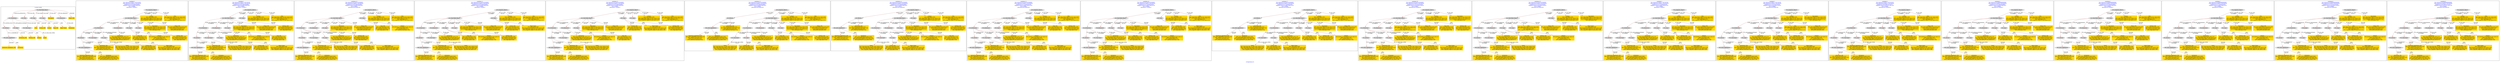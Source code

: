 digraph n0 {
fontcolor="blue"
remincross="true"
label="s29-gilcrease.csv"
subgraph cluster_0 {
label="1-correct model"
n2[style="filled",color="white",fillcolor="lightgray",label="E12_Production1"];
n3[style="filled",color="white",fillcolor="lightgray",label="E21_Person1"];
n4[style="filled",color="white",fillcolor="lightgray",label="E55_Type3"];
n5[style="filled",color="white",fillcolor="lightgray",label="E52_Time-Span1"];
n6[style="filled",color="white",fillcolor="lightgray",label="E82_Actor_Appellation1"];
n7[shape="plaintext",style="filled",fillcolor="gold",label="Attribution_URI"];
n8[style="filled",color="white",fillcolor="lightgray",label="E22_Man-Made_Object1"];
n9[style="filled",color="white",fillcolor="lightgray",label="E35_Title1"];
n10[style="filled",color="white",fillcolor="lightgray",label="E55_Type1"];
n11[style="filled",color="white",fillcolor="lightgray",label="E55_Type2"];
n12[shape="plaintext",style="filled",fillcolor="gold",label="Description"];
n13[style="filled",color="white",fillcolor="lightgray",label="E54_Dimension1"];
n14[shape="plaintext",style="filled",fillcolor="gold",label="Object_URI"];
n15[shape="plaintext",style="filled",fillcolor="gold",label="Title"];
n16[shape="plaintext",style="filled",fillcolor="gold",label="Dated"];
n17[shape="plaintext",style="filled",fillcolor="gold",label="Dimensions"];
n18[shape="plaintext",style="filled",fillcolor="gold",label="Culture_URI"];
n19[shape="plaintext",style="filled",fillcolor="gold",label="Culture"];
n20[shape="plaintext",style="filled",fillcolor="gold",label="Type_URI"];
n21[shape="plaintext",style="filled",fillcolor="gold",label="Object Name"];
n22[shape="plaintext",style="filled",fillcolor="gold",label="Medium_URI"];
n23[shape="plaintext",style="filled",fillcolor="gold",label="Medium"];
n24[shape="plaintext",style="filled",fillcolor="gold",label="Attribution_Appellation_URI"];
n25[shape="plaintext",style="filled",fillcolor="gold",label="Attribution"];
}
subgraph cluster_1 {
label="candidate 0\nlink coherence:0.9565217391304348\nnode coherence:0.9565217391304348\nconfidence:0.4379759628339845\nmapping score:0.5243563768452827\ncost:22.99888\n-precision:0.7-recall:0.7"
n27[style="filled",color="white",fillcolor="lightgray",label="E12_Production1"];
n28[style="filled",color="white",fillcolor="lightgray",label="E21_Person1"];
n29[style="filled",color="white",fillcolor="lightgray",label="E52_Time-Span2"];
n30[style="filled",color="white",fillcolor="lightgray",label="E55_Type1"];
n31[style="filled",color="white",fillcolor="lightgray",label="E82_Actor_Appellation1"];
n32[style="filled",color="white",fillcolor="lightgray",label="E22_Man-Made_Object1"];
n33[style="filled",color="white",fillcolor="lightgray",label="E54_Dimension1"];
n34[style="filled",color="white",fillcolor="lightgray",label="E55_Type2"];
n35[style="filled",color="white",fillcolor="lightgray",label="E55_Type3"];
n36[style="filled",color="white",fillcolor="lightgray",label="E33_Linguistic_Object2"];
n37[shape="plaintext",style="filled",fillcolor="gold",label="Attribution_Appellation_URI\n[E82_Actor_Appellation,classLink,0.544]\n[E21_Person,classLink,0.371]\n[E39_Actor,classLink,0.062]\n[E78_Collection,classLink,0.023]"];
n38[shape="plaintext",style="filled",fillcolor="gold",label="Culture\n[E35_Title,label,0.296]\n[E22_Man-Made_Object,P3_has_note,0.274]\n[E73_Information_Object,P3_has_note,0.233]\n[E33_Linguistic_Object,P3_has_note,0.197]"];
n39[shape="plaintext",style="filled",fillcolor="gold",label="Culture_URI\n[E55_Type,classLink,0.539]\n[E74_Group,classLink,0.221]\n[E57_Material,classLink,0.202]\n[E55_Type,label,0.039]"];
n40[shape="plaintext",style="filled",fillcolor="gold",label="Dimensions\n[E54_Dimension,P3_has_note,0.74]\n[E22_Man-Made_Object,P3_has_note,0.102]\n[E22_Man-Made_Object,classLink,0.082]\n[E34_Inscription,P3_has_note,0.077]"];
n41[shape="plaintext",style="filled",fillcolor="gold",label="Attribution_URI\n[E21_Person,classLink,0.331]\n[E82_Actor_Appellation,classLink,0.284]\n[E39_Actor,classLink,0.281]\n[E78_Collection,classLink,0.103]"];
n42[shape="plaintext",style="filled",fillcolor="gold",label="Object Name\n[E55_Type,label,0.498]\n[E29_Design_or_Procedure,P3_has_note,0.178]\n[E22_Man-Made_Object,P3_has_note,0.168]\n[E33_Linguistic_Object,P3_has_note,0.156]"];
n43[shape="plaintext",style="filled",fillcolor="gold",label="Type_URI\n[E55_Type,classLink,0.518]\n[E74_Group,classLink,0.174]\n[E57_Material,classLink,0.17]\n[E55_Type,label,0.138]"];
n44[shape="plaintext",style="filled",fillcolor="gold",label="Description\n[E22_Man-Made_Object,P3_has_note,0.316]\n[E73_Information_Object,P3_has_note,0.271]\n[E33_Linguistic_Object,P3_has_note,0.232]\n[E35_Title,label,0.181]"];
n45[shape="plaintext",style="filled",fillcolor="gold",label="Object_URI\n[E22_Man-Made_Object,classLink,0.597]\n[E78_Collection,classLink,0.176]\n[E38_Image,classLink,0.165]\n[E39_Actor,classLink,0.062]"];
n46[shape="plaintext",style="filled",fillcolor="gold",label="Medium_URI\n[E55_Type,classLink,0.409]\n[E57_Material,classLink,0.351]\n[E74_Group,classLink,0.185]\n[E55_Type,label,0.056]"];
n47[shape="plaintext",style="filled",fillcolor="gold",label="Title\n[E22_Man-Made_Object,P3_has_note,0.287]\n[E73_Information_Object,P3_has_note,0.251]\n[E35_Title,label,0.24]\n[E33_Linguistic_Object,P3_has_note,0.221]"];
n48[shape="plaintext",style="filled",fillcolor="gold",label="Attribution\n[E82_Actor_Appellation,label,0.494]\n[E22_Man-Made_Object,classLink,0.18]\n[E22_Man-Made_Object,P3_has_note,0.167]\n[E8_Acquisition,P3_has_note,0.159]"];
n49[shape="plaintext",style="filled",fillcolor="gold",label="Dated\n[E52_Time-Span,P82_at_some_time_within,0.447]\n[E52_Time-Span,P82a_begin_of_the_begin,0.216]\n[E52_Time-Span,P82b_end_of_the_end,0.186]\n[E33_Linguistic_Object,P3_has_note,0.15]"];
n50[shape="plaintext",style="filled",fillcolor="gold",label="Medium\n[E29_Design_or_Procedure,P3_has_note,0.3]\n[E55_Type,label,0.28]\n[E57_Material,label,0.273]\n[E57_Material,classLink,0.146]"];
}
subgraph cluster_2 {
label="candidate 1\nlink coherence:0.9565217391304348\nnode coherence:0.9565217391304348\nconfidence:0.4379759628339845\nmapping score:0.5243563768452827\ncost:22.99894\n-precision:0.7-recall:0.7"
n52[style="filled",color="white",fillcolor="lightgray",label="E12_Production1"];
n53[style="filled",color="white",fillcolor="lightgray",label="E21_Person1"];
n54[style="filled",color="white",fillcolor="lightgray",label="E52_Time-Span2"];
n55[style="filled",color="white",fillcolor="lightgray",label="E55_Type1"];
n56[style="filled",color="white",fillcolor="lightgray",label="E82_Actor_Appellation1"];
n57[style="filled",color="white",fillcolor="lightgray",label="E22_Man-Made_Object1"];
n58[style="filled",color="white",fillcolor="lightgray",label="E54_Dimension1"];
n59[style="filled",color="white",fillcolor="lightgray",label="E55_Type3"];
n60[style="filled",color="white",fillcolor="lightgray",label="E33_Linguistic_Object2"];
n61[style="filled",color="white",fillcolor="lightgray",label="E55_Type4"];
n62[shape="plaintext",style="filled",fillcolor="gold",label="Attribution_Appellation_URI\n[E82_Actor_Appellation,classLink,0.544]\n[E21_Person,classLink,0.371]\n[E39_Actor,classLink,0.062]\n[E78_Collection,classLink,0.023]"];
n63[shape="plaintext",style="filled",fillcolor="gold",label="Culture\n[E35_Title,label,0.296]\n[E22_Man-Made_Object,P3_has_note,0.274]\n[E73_Information_Object,P3_has_note,0.233]\n[E33_Linguistic_Object,P3_has_note,0.197]"];
n64[shape="plaintext",style="filled",fillcolor="gold",label="Medium\n[E29_Design_or_Procedure,P3_has_note,0.3]\n[E55_Type,label,0.28]\n[E57_Material,label,0.273]\n[E57_Material,classLink,0.146]"];
n65[shape="plaintext",style="filled",fillcolor="gold",label="Culture_URI\n[E55_Type,classLink,0.539]\n[E74_Group,classLink,0.221]\n[E57_Material,classLink,0.202]\n[E55_Type,label,0.039]"];
n66[shape="plaintext",style="filled",fillcolor="gold",label="Dimensions\n[E54_Dimension,P3_has_note,0.74]\n[E22_Man-Made_Object,P3_has_note,0.102]\n[E22_Man-Made_Object,classLink,0.082]\n[E34_Inscription,P3_has_note,0.077]"];
n67[shape="plaintext",style="filled",fillcolor="gold",label="Attribution_URI\n[E21_Person,classLink,0.331]\n[E82_Actor_Appellation,classLink,0.284]\n[E39_Actor,classLink,0.281]\n[E78_Collection,classLink,0.103]"];
n68[shape="plaintext",style="filled",fillcolor="gold",label="Object Name\n[E55_Type,label,0.498]\n[E29_Design_or_Procedure,P3_has_note,0.178]\n[E22_Man-Made_Object,P3_has_note,0.168]\n[E33_Linguistic_Object,P3_has_note,0.156]"];
n69[shape="plaintext",style="filled",fillcolor="gold",label="Medium_URI\n[E55_Type,classLink,0.409]\n[E57_Material,classLink,0.351]\n[E74_Group,classLink,0.185]\n[E55_Type,label,0.056]"];
n70[shape="plaintext",style="filled",fillcolor="gold",label="Description\n[E22_Man-Made_Object,P3_has_note,0.316]\n[E73_Information_Object,P3_has_note,0.271]\n[E33_Linguistic_Object,P3_has_note,0.232]\n[E35_Title,label,0.181]"];
n71[shape="plaintext",style="filled",fillcolor="gold",label="Object_URI\n[E22_Man-Made_Object,classLink,0.597]\n[E78_Collection,classLink,0.176]\n[E38_Image,classLink,0.165]\n[E39_Actor,classLink,0.062]"];
n72[shape="plaintext",style="filled",fillcolor="gold",label="Type_URI\n[E55_Type,classLink,0.518]\n[E74_Group,classLink,0.174]\n[E57_Material,classLink,0.17]\n[E55_Type,label,0.138]"];
n73[shape="plaintext",style="filled",fillcolor="gold",label="Title\n[E22_Man-Made_Object,P3_has_note,0.287]\n[E73_Information_Object,P3_has_note,0.251]\n[E35_Title,label,0.24]\n[E33_Linguistic_Object,P3_has_note,0.221]"];
n74[shape="plaintext",style="filled",fillcolor="gold",label="Attribution\n[E82_Actor_Appellation,label,0.494]\n[E22_Man-Made_Object,classLink,0.18]\n[E22_Man-Made_Object,P3_has_note,0.167]\n[E8_Acquisition,P3_has_note,0.159]"];
n75[shape="plaintext",style="filled",fillcolor="gold",label="Dated\n[E52_Time-Span,P82_at_some_time_within,0.447]\n[E52_Time-Span,P82a_begin_of_the_begin,0.216]\n[E52_Time-Span,P82b_end_of_the_end,0.186]\n[E33_Linguistic_Object,P3_has_note,0.15]"];
}
subgraph cluster_3 {
label="candidate 10\nlink coherence:0.9130434782608695\nnode coherence:0.9565217391304348\nconfidence:0.4379759628339845\nmapping score:0.5243563768452827\ncost:22.99892\n-precision:0.65-recall:0.65"
n77[style="filled",color="white",fillcolor="lightgray",label="E12_Production1"];
n78[style="filled",color="white",fillcolor="lightgray",label="E21_Person1"];
n79[style="filled",color="white",fillcolor="lightgray",label="E52_Time-Span2"];
n80[style="filled",color="white",fillcolor="lightgray",label="E55_Type1"];
n81[style="filled",color="white",fillcolor="lightgray",label="E82_Actor_Appellation1"];
n82[style="filled",color="white",fillcolor="lightgray",label="E22_Man-Made_Object1"];
n83[style="filled",color="white",fillcolor="lightgray",label="E54_Dimension1"];
n84[style="filled",color="white",fillcolor="lightgray",label="E55_Type3"];
n85[style="filled",color="white",fillcolor="lightgray",label="E33_Linguistic_Object2"];
n86[style="filled",color="white",fillcolor="lightgray",label="E55_Type2"];
n87[shape="plaintext",style="filled",fillcolor="gold",label="Attribution_Appellation_URI\n[E82_Actor_Appellation,classLink,0.544]\n[E21_Person,classLink,0.371]\n[E39_Actor,classLink,0.062]\n[E78_Collection,classLink,0.023]"];
n88[shape="plaintext",style="filled",fillcolor="gold",label="Culture\n[E35_Title,label,0.296]\n[E22_Man-Made_Object,P3_has_note,0.274]\n[E73_Information_Object,P3_has_note,0.233]\n[E33_Linguistic_Object,P3_has_note,0.197]"];
n89[shape="plaintext",style="filled",fillcolor="gold",label="Culture_URI\n[E55_Type,classLink,0.539]\n[E74_Group,classLink,0.221]\n[E57_Material,classLink,0.202]\n[E55_Type,label,0.039]"];
n90[shape="plaintext",style="filled",fillcolor="gold",label="Dimensions\n[E54_Dimension,P3_has_note,0.74]\n[E22_Man-Made_Object,P3_has_note,0.102]\n[E22_Man-Made_Object,classLink,0.082]\n[E34_Inscription,P3_has_note,0.077]"];
n91[shape="plaintext",style="filled",fillcolor="gold",label="Attribution_URI\n[E21_Person,classLink,0.331]\n[E82_Actor_Appellation,classLink,0.284]\n[E39_Actor,classLink,0.281]\n[E78_Collection,classLink,0.103]"];
n92[shape="plaintext",style="filled",fillcolor="gold",label="Object Name\n[E55_Type,label,0.498]\n[E29_Design_or_Procedure,P3_has_note,0.178]\n[E22_Man-Made_Object,P3_has_note,0.168]\n[E33_Linguistic_Object,P3_has_note,0.156]"];
n93[shape="plaintext",style="filled",fillcolor="gold",label="Type_URI\n[E55_Type,classLink,0.518]\n[E74_Group,classLink,0.174]\n[E57_Material,classLink,0.17]\n[E55_Type,label,0.138]"];
n94[shape="plaintext",style="filled",fillcolor="gold",label="Description\n[E22_Man-Made_Object,P3_has_note,0.316]\n[E73_Information_Object,P3_has_note,0.271]\n[E33_Linguistic_Object,P3_has_note,0.232]\n[E35_Title,label,0.181]"];
n95[shape="plaintext",style="filled",fillcolor="gold",label="Object_URI\n[E22_Man-Made_Object,classLink,0.597]\n[E78_Collection,classLink,0.176]\n[E38_Image,classLink,0.165]\n[E39_Actor,classLink,0.062]"];
n96[shape="plaintext",style="filled",fillcolor="gold",label="Medium_URI\n[E55_Type,classLink,0.409]\n[E57_Material,classLink,0.351]\n[E74_Group,classLink,0.185]\n[E55_Type,label,0.056]"];
n97[shape="plaintext",style="filled",fillcolor="gold",label="Title\n[E22_Man-Made_Object,P3_has_note,0.287]\n[E73_Information_Object,P3_has_note,0.251]\n[E35_Title,label,0.24]\n[E33_Linguistic_Object,P3_has_note,0.221]"];
n98[shape="plaintext",style="filled",fillcolor="gold",label="Attribution\n[E82_Actor_Appellation,label,0.494]\n[E22_Man-Made_Object,classLink,0.18]\n[E22_Man-Made_Object,P3_has_note,0.167]\n[E8_Acquisition,P3_has_note,0.159]"];
n99[shape="plaintext",style="filled",fillcolor="gold",label="Dated\n[E52_Time-Span,P82_at_some_time_within,0.447]\n[E52_Time-Span,P82a_begin_of_the_begin,0.216]\n[E52_Time-Span,P82b_end_of_the_end,0.186]\n[E33_Linguistic_Object,P3_has_note,0.15]"];
n100[shape="plaintext",style="filled",fillcolor="gold",label="Medium\n[E29_Design_or_Procedure,P3_has_note,0.3]\n[E55_Type,label,0.28]\n[E57_Material,label,0.273]\n[E57_Material,classLink,0.146]"];
}
subgraph cluster_4 {
label="candidate 11\nlink coherence:0.9130434782608695\nnode coherence:0.9565217391304348\nconfidence:0.4379759628339845\nmapping score:0.5243563768452827\ncost:22.99899\n-precision:0.7-recall:0.7"
n102[style="filled",color="white",fillcolor="lightgray",label="E12_Production1"];
n103[style="filled",color="white",fillcolor="lightgray",label="E21_Person1"];
n104[style="filled",color="white",fillcolor="lightgray",label="E52_Time-Span2"];
n105[style="filled",color="white",fillcolor="lightgray",label="E82_Actor_Appellation1"];
n106[style="filled",color="white",fillcolor="lightgray",label="E22_Man-Made_Object1"];
n107[style="filled",color="white",fillcolor="lightgray",label="E54_Dimension1"];
n108[style="filled",color="white",fillcolor="lightgray",label="E55_Type2"];
n109[style="filled",color="white",fillcolor="lightgray",label="E55_Type3"];
n110[style="filled",color="white",fillcolor="lightgray",label="E33_Linguistic_Object2"];
n111[style="filled",color="white",fillcolor="lightgray",label="E55_Type1"];
n112[shape="plaintext",style="filled",fillcolor="gold",label="Attribution_Appellation_URI\n[E82_Actor_Appellation,classLink,0.544]\n[E21_Person,classLink,0.371]\n[E39_Actor,classLink,0.062]\n[E78_Collection,classLink,0.023]"];
n113[shape="plaintext",style="filled",fillcolor="gold",label="Culture\n[E35_Title,label,0.296]\n[E22_Man-Made_Object,P3_has_note,0.274]\n[E73_Information_Object,P3_has_note,0.233]\n[E33_Linguistic_Object,P3_has_note,0.197]"];
n114[shape="plaintext",style="filled",fillcolor="gold",label="Culture_URI\n[E55_Type,classLink,0.539]\n[E74_Group,classLink,0.221]\n[E57_Material,classLink,0.202]\n[E55_Type,label,0.039]"];
n115[shape="plaintext",style="filled",fillcolor="gold",label="Dimensions\n[E54_Dimension,P3_has_note,0.74]\n[E22_Man-Made_Object,P3_has_note,0.102]\n[E22_Man-Made_Object,classLink,0.082]\n[E34_Inscription,P3_has_note,0.077]"];
n116[shape="plaintext",style="filled",fillcolor="gold",label="Attribution_URI\n[E21_Person,classLink,0.331]\n[E82_Actor_Appellation,classLink,0.284]\n[E39_Actor,classLink,0.281]\n[E78_Collection,classLink,0.103]"];
n117[shape="plaintext",style="filled",fillcolor="gold",label="Object Name\n[E55_Type,label,0.498]\n[E29_Design_or_Procedure,P3_has_note,0.178]\n[E22_Man-Made_Object,P3_has_note,0.168]\n[E33_Linguistic_Object,P3_has_note,0.156]"];
n118[shape="plaintext",style="filled",fillcolor="gold",label="Type_URI\n[E55_Type,classLink,0.518]\n[E74_Group,classLink,0.174]\n[E57_Material,classLink,0.17]\n[E55_Type,label,0.138]"];
n119[shape="plaintext",style="filled",fillcolor="gold",label="Description\n[E22_Man-Made_Object,P3_has_note,0.316]\n[E73_Information_Object,P3_has_note,0.271]\n[E33_Linguistic_Object,P3_has_note,0.232]\n[E35_Title,label,0.181]"];
n120[shape="plaintext",style="filled",fillcolor="gold",label="Object_URI\n[E22_Man-Made_Object,classLink,0.597]\n[E78_Collection,classLink,0.176]\n[E38_Image,classLink,0.165]\n[E39_Actor,classLink,0.062]"];
n121[shape="plaintext",style="filled",fillcolor="gold",label="Medium_URI\n[E55_Type,classLink,0.409]\n[E57_Material,classLink,0.351]\n[E74_Group,classLink,0.185]\n[E55_Type,label,0.056]"];
n122[shape="plaintext",style="filled",fillcolor="gold",label="Title\n[E22_Man-Made_Object,P3_has_note,0.287]\n[E73_Information_Object,P3_has_note,0.251]\n[E35_Title,label,0.24]\n[E33_Linguistic_Object,P3_has_note,0.221]"];
n123[shape="plaintext",style="filled",fillcolor="gold",label="Attribution\n[E82_Actor_Appellation,label,0.494]\n[E22_Man-Made_Object,classLink,0.18]\n[E22_Man-Made_Object,P3_has_note,0.167]\n[E8_Acquisition,P3_has_note,0.159]"];
n124[shape="plaintext",style="filled",fillcolor="gold",label="Dated\n[E52_Time-Span,P82_at_some_time_within,0.447]\n[E52_Time-Span,P82a_begin_of_the_begin,0.216]\n[E52_Time-Span,P82b_end_of_the_end,0.186]\n[E33_Linguistic_Object,P3_has_note,0.15]"];
n125[shape="plaintext",style="filled",fillcolor="gold",label="Medium\n[E29_Design_or_Procedure,P3_has_note,0.3]\n[E55_Type,label,0.28]\n[E57_Material,label,0.273]\n[E57_Material,classLink,0.146]"];
}
subgraph cluster_5 {
label="candidate 12\nlink coherence:0.9130434782608695\nnode coherence:0.9565217391304348\nconfidence:0.4379759628339845\nmapping score:0.5243563768452827\ncost:22.99905\n-precision:0.7-recall:0.7"
n127[style="filled",color="white",fillcolor="lightgray",label="E12_Production1"];
n128[style="filled",color="white",fillcolor="lightgray",label="E21_Person1"];
n129[style="filled",color="white",fillcolor="lightgray",label="E52_Time-Span2"];
n130[style="filled",color="white",fillcolor="lightgray",label="E82_Actor_Appellation1"];
n131[style="filled",color="white",fillcolor="lightgray",label="E22_Man-Made_Object1"];
n132[style="filled",color="white",fillcolor="lightgray",label="E54_Dimension1"];
n133[style="filled",color="white",fillcolor="lightgray",label="E55_Type3"];
n134[style="filled",color="white",fillcolor="lightgray",label="E33_Linguistic_Object2"];
n135[style="filled",color="white",fillcolor="lightgray",label="E55_Type1"];
n136[style="filled",color="white",fillcolor="lightgray",label="E55_Type4"];
n137[shape="plaintext",style="filled",fillcolor="gold",label="Attribution_Appellation_URI\n[E82_Actor_Appellation,classLink,0.544]\n[E21_Person,classLink,0.371]\n[E39_Actor,classLink,0.062]\n[E78_Collection,classLink,0.023]"];
n138[shape="plaintext",style="filled",fillcolor="gold",label="Culture\n[E35_Title,label,0.296]\n[E22_Man-Made_Object,P3_has_note,0.274]\n[E73_Information_Object,P3_has_note,0.233]\n[E33_Linguistic_Object,P3_has_note,0.197]"];
n139[shape="plaintext",style="filled",fillcolor="gold",label="Medium\n[E29_Design_or_Procedure,P3_has_note,0.3]\n[E55_Type,label,0.28]\n[E57_Material,label,0.273]\n[E57_Material,classLink,0.146]"];
n140[shape="plaintext",style="filled",fillcolor="gold",label="Culture_URI\n[E55_Type,classLink,0.539]\n[E74_Group,classLink,0.221]\n[E57_Material,classLink,0.202]\n[E55_Type,label,0.039]"];
n141[shape="plaintext",style="filled",fillcolor="gold",label="Dimensions\n[E54_Dimension,P3_has_note,0.74]\n[E22_Man-Made_Object,P3_has_note,0.102]\n[E22_Man-Made_Object,classLink,0.082]\n[E34_Inscription,P3_has_note,0.077]"];
n142[shape="plaintext",style="filled",fillcolor="gold",label="Attribution_URI\n[E21_Person,classLink,0.331]\n[E82_Actor_Appellation,classLink,0.284]\n[E39_Actor,classLink,0.281]\n[E78_Collection,classLink,0.103]"];
n143[shape="plaintext",style="filled",fillcolor="gold",label="Object Name\n[E55_Type,label,0.498]\n[E29_Design_or_Procedure,P3_has_note,0.178]\n[E22_Man-Made_Object,P3_has_note,0.168]\n[E33_Linguistic_Object,P3_has_note,0.156]"];
n144[shape="plaintext",style="filled",fillcolor="gold",label="Medium_URI\n[E55_Type,classLink,0.409]\n[E57_Material,classLink,0.351]\n[E74_Group,classLink,0.185]\n[E55_Type,label,0.056]"];
n145[shape="plaintext",style="filled",fillcolor="gold",label="Description\n[E22_Man-Made_Object,P3_has_note,0.316]\n[E73_Information_Object,P3_has_note,0.271]\n[E33_Linguistic_Object,P3_has_note,0.232]\n[E35_Title,label,0.181]"];
n146[shape="plaintext",style="filled",fillcolor="gold",label="Object_URI\n[E22_Man-Made_Object,classLink,0.597]\n[E78_Collection,classLink,0.176]\n[E38_Image,classLink,0.165]\n[E39_Actor,classLink,0.062]"];
n147[shape="plaintext",style="filled",fillcolor="gold",label="Type_URI\n[E55_Type,classLink,0.518]\n[E74_Group,classLink,0.174]\n[E57_Material,classLink,0.17]\n[E55_Type,label,0.138]"];
n148[shape="plaintext",style="filled",fillcolor="gold",label="Title\n[E22_Man-Made_Object,P3_has_note,0.287]\n[E73_Information_Object,P3_has_note,0.251]\n[E35_Title,label,0.24]\n[E33_Linguistic_Object,P3_has_note,0.221]"];
n149[shape="plaintext",style="filled",fillcolor="gold",label="Attribution\n[E82_Actor_Appellation,label,0.494]\n[E22_Man-Made_Object,classLink,0.18]\n[E22_Man-Made_Object,P3_has_note,0.167]\n[E8_Acquisition,P3_has_note,0.159]"];
n150[shape="plaintext",style="filled",fillcolor="gold",label="Dated\n[E52_Time-Span,P82_at_some_time_within,0.447]\n[E52_Time-Span,P82a_begin_of_the_begin,0.216]\n[E52_Time-Span,P82b_end_of_the_end,0.186]\n[E33_Linguistic_Object,P3_has_note,0.15]"];
}
subgraph cluster_6 {
label="candidate 13\nlink coherence:0.9130434782608695\nnode coherence:0.9565217391304348\nconfidence:0.4379759628339845\nmapping score:0.5243563768452827\ncost:22.99908\n-precision:0.65-recall:0.65"
n152[style="filled",color="white",fillcolor="lightgray",label="E12_Production1"];
n153[style="filled",color="white",fillcolor="lightgray",label="E52_Time-Span2"];
n154[style="filled",color="white",fillcolor="lightgray",label="E55_Type1"];
n155[style="filled",color="white",fillcolor="lightgray",label="E21_Person1"];
n156[style="filled",color="white",fillcolor="lightgray",label="E82_Actor_Appellation1"];
n157[style="filled",color="white",fillcolor="lightgray",label="E22_Man-Made_Object1"];
n158[style="filled",color="white",fillcolor="lightgray",label="E54_Dimension1"];
n159[style="filled",color="white",fillcolor="lightgray",label="E55_Type2"];
n160[style="filled",color="white",fillcolor="lightgray",label="E55_Type3"];
n161[style="filled",color="white",fillcolor="lightgray",label="E33_Linguistic_Object2"];
n162[shape="plaintext",style="filled",fillcolor="gold",label="Attribution_Appellation_URI\n[E82_Actor_Appellation,classLink,0.544]\n[E21_Person,classLink,0.371]\n[E39_Actor,classLink,0.062]\n[E78_Collection,classLink,0.023]"];
n163[shape="plaintext",style="filled",fillcolor="gold",label="Culture\n[E35_Title,label,0.296]\n[E22_Man-Made_Object,P3_has_note,0.274]\n[E73_Information_Object,P3_has_note,0.233]\n[E33_Linguistic_Object,P3_has_note,0.197]"];
n164[shape="plaintext",style="filled",fillcolor="gold",label="Culture_URI\n[E55_Type,classLink,0.539]\n[E74_Group,classLink,0.221]\n[E57_Material,classLink,0.202]\n[E55_Type,label,0.039]"];
n165[shape="plaintext",style="filled",fillcolor="gold",label="Dimensions\n[E54_Dimension,P3_has_note,0.74]\n[E22_Man-Made_Object,P3_has_note,0.102]\n[E22_Man-Made_Object,classLink,0.082]\n[E34_Inscription,P3_has_note,0.077]"];
n166[shape="plaintext",style="filled",fillcolor="gold",label="Attribution_URI\n[E21_Person,classLink,0.331]\n[E82_Actor_Appellation,classLink,0.284]\n[E39_Actor,classLink,0.281]\n[E78_Collection,classLink,0.103]"];
n167[shape="plaintext",style="filled",fillcolor="gold",label="Object Name\n[E55_Type,label,0.498]\n[E29_Design_or_Procedure,P3_has_note,0.178]\n[E22_Man-Made_Object,P3_has_note,0.168]\n[E33_Linguistic_Object,P3_has_note,0.156]"];
n168[shape="plaintext",style="filled",fillcolor="gold",label="Type_URI\n[E55_Type,classLink,0.518]\n[E74_Group,classLink,0.174]\n[E57_Material,classLink,0.17]\n[E55_Type,label,0.138]"];
n169[shape="plaintext",style="filled",fillcolor="gold",label="Description\n[E22_Man-Made_Object,P3_has_note,0.316]\n[E73_Information_Object,P3_has_note,0.271]\n[E33_Linguistic_Object,P3_has_note,0.232]\n[E35_Title,label,0.181]"];
n170[shape="plaintext",style="filled",fillcolor="gold",label="Object_URI\n[E22_Man-Made_Object,classLink,0.597]\n[E78_Collection,classLink,0.176]\n[E38_Image,classLink,0.165]\n[E39_Actor,classLink,0.062]"];
n171[shape="plaintext",style="filled",fillcolor="gold",label="Medium_URI\n[E55_Type,classLink,0.409]\n[E57_Material,classLink,0.351]\n[E74_Group,classLink,0.185]\n[E55_Type,label,0.056]"];
n172[shape="plaintext",style="filled",fillcolor="gold",label="Title\n[E22_Man-Made_Object,P3_has_note,0.287]\n[E73_Information_Object,P3_has_note,0.251]\n[E35_Title,label,0.24]\n[E33_Linguistic_Object,P3_has_note,0.221]"];
n173[shape="plaintext",style="filled",fillcolor="gold",label="Attribution\n[E82_Actor_Appellation,label,0.494]\n[E22_Man-Made_Object,classLink,0.18]\n[E22_Man-Made_Object,P3_has_note,0.167]\n[E8_Acquisition,P3_has_note,0.159]"];
n174[shape="plaintext",style="filled",fillcolor="gold",label="Dated\n[E52_Time-Span,P82_at_some_time_within,0.447]\n[E52_Time-Span,P82a_begin_of_the_begin,0.216]\n[E52_Time-Span,P82b_end_of_the_end,0.186]\n[E33_Linguistic_Object,P3_has_note,0.15]"];
n175[shape="plaintext",style="filled",fillcolor="gold",label="Medium\n[E29_Design_or_Procedure,P3_has_note,0.3]\n[E55_Type,label,0.28]\n[E57_Material,label,0.273]\n[E57_Material,classLink,0.146]"];
}
subgraph cluster_7 {
label="candidate 14\nlink coherence:0.9130434782608695\nnode coherence:0.9565217391304348\nconfidence:0.4379759628339845\nmapping score:0.5243563768452827\ncost:22.99914\n-precision:0.65-recall:0.65"
n177[style="filled",color="white",fillcolor="lightgray",label="E12_Production1"];
n178[style="filled",color="white",fillcolor="lightgray",label="E52_Time-Span2"];
n179[style="filled",color="white",fillcolor="lightgray",label="E55_Type1"];
n180[style="filled",color="white",fillcolor="lightgray",label="E21_Person1"];
n181[style="filled",color="white",fillcolor="lightgray",label="E82_Actor_Appellation1"];
n182[style="filled",color="white",fillcolor="lightgray",label="E22_Man-Made_Object1"];
n183[style="filled",color="white",fillcolor="lightgray",label="E54_Dimension1"];
n184[style="filled",color="white",fillcolor="lightgray",label="E55_Type3"];
n185[style="filled",color="white",fillcolor="lightgray",label="E33_Linguistic_Object2"];
n186[style="filled",color="white",fillcolor="lightgray",label="E55_Type4"];
n187[shape="plaintext",style="filled",fillcolor="gold",label="Attribution_Appellation_URI\n[E82_Actor_Appellation,classLink,0.544]\n[E21_Person,classLink,0.371]\n[E39_Actor,classLink,0.062]\n[E78_Collection,classLink,0.023]"];
n188[shape="plaintext",style="filled",fillcolor="gold",label="Culture\n[E35_Title,label,0.296]\n[E22_Man-Made_Object,P3_has_note,0.274]\n[E73_Information_Object,P3_has_note,0.233]\n[E33_Linguistic_Object,P3_has_note,0.197]"];
n189[shape="plaintext",style="filled",fillcolor="gold",label="Medium\n[E29_Design_or_Procedure,P3_has_note,0.3]\n[E55_Type,label,0.28]\n[E57_Material,label,0.273]\n[E57_Material,classLink,0.146]"];
n190[shape="plaintext",style="filled",fillcolor="gold",label="Culture_URI\n[E55_Type,classLink,0.539]\n[E74_Group,classLink,0.221]\n[E57_Material,classLink,0.202]\n[E55_Type,label,0.039]"];
n191[shape="plaintext",style="filled",fillcolor="gold",label="Dimensions\n[E54_Dimension,P3_has_note,0.74]\n[E22_Man-Made_Object,P3_has_note,0.102]\n[E22_Man-Made_Object,classLink,0.082]\n[E34_Inscription,P3_has_note,0.077]"];
n192[shape="plaintext",style="filled",fillcolor="gold",label="Attribution_URI\n[E21_Person,classLink,0.331]\n[E82_Actor_Appellation,classLink,0.284]\n[E39_Actor,classLink,0.281]\n[E78_Collection,classLink,0.103]"];
n193[shape="plaintext",style="filled",fillcolor="gold",label="Object Name\n[E55_Type,label,0.498]\n[E29_Design_or_Procedure,P3_has_note,0.178]\n[E22_Man-Made_Object,P3_has_note,0.168]\n[E33_Linguistic_Object,P3_has_note,0.156]"];
n194[shape="plaintext",style="filled",fillcolor="gold",label="Medium_URI\n[E55_Type,classLink,0.409]\n[E57_Material,classLink,0.351]\n[E74_Group,classLink,0.185]\n[E55_Type,label,0.056]"];
n195[shape="plaintext",style="filled",fillcolor="gold",label="Description\n[E22_Man-Made_Object,P3_has_note,0.316]\n[E73_Information_Object,P3_has_note,0.271]\n[E33_Linguistic_Object,P3_has_note,0.232]\n[E35_Title,label,0.181]"];
n196[shape="plaintext",style="filled",fillcolor="gold",label="Object_URI\n[E22_Man-Made_Object,classLink,0.597]\n[E78_Collection,classLink,0.176]\n[E38_Image,classLink,0.165]\n[E39_Actor,classLink,0.062]"];
n197[shape="plaintext",style="filled",fillcolor="gold",label="Type_URI\n[E55_Type,classLink,0.518]\n[E74_Group,classLink,0.174]\n[E57_Material,classLink,0.17]\n[E55_Type,label,0.138]"];
n198[shape="plaintext",style="filled",fillcolor="gold",label="Title\n[E22_Man-Made_Object,P3_has_note,0.287]\n[E73_Information_Object,P3_has_note,0.251]\n[E35_Title,label,0.24]\n[E33_Linguistic_Object,P3_has_note,0.221]"];
n199[shape="plaintext",style="filled",fillcolor="gold",label="Attribution\n[E82_Actor_Appellation,label,0.494]\n[E22_Man-Made_Object,classLink,0.18]\n[E22_Man-Made_Object,P3_has_note,0.167]\n[E8_Acquisition,P3_has_note,0.159]"];
n200[shape="plaintext",style="filled",fillcolor="gold",label="Dated\n[E52_Time-Span,P82_at_some_time_within,0.447]\n[E52_Time-Span,P82a_begin_of_the_begin,0.216]\n[E52_Time-Span,P82b_end_of_the_end,0.186]\n[E33_Linguistic_Object,P3_has_note,0.15]"];
}
subgraph cluster_8 {
label="candidate 15\nlink coherence:0.9130434782608695\nnode coherence:0.9565217391304348\nconfidence:0.412735048195548\nmapping score:0.5159427386324705\ncost:22.99892\n-precision:0.65-recall:0.65"
n202[style="filled",color="white",fillcolor="lightgray",label="E12_Production1"];
n203[style="filled",color="white",fillcolor="lightgray",label="E21_Person1"];
n204[style="filled",color="white",fillcolor="lightgray",label="E52_Time-Span2"];
n205[style="filled",color="white",fillcolor="lightgray",label="E55_Type1"];
n206[style="filled",color="white",fillcolor="lightgray",label="E82_Actor_Appellation1"];
n207[style="filled",color="white",fillcolor="lightgray",label="E22_Man-Made_Object1"];
n208[style="filled",color="white",fillcolor="lightgray",label="E54_Dimension1"];
n209[style="filled",color="white",fillcolor="lightgray",label="E55_Type3"];
n210[style="filled",color="white",fillcolor="lightgray",label="E33_Linguistic_Object2"];
n211[style="filled",color="white",fillcolor="lightgray",label="E55_Type2"];
n212[shape="plaintext",style="filled",fillcolor="gold",label="Attribution_Appellation_URI\n[E82_Actor_Appellation,classLink,0.544]\n[E21_Person,classLink,0.371]\n[E39_Actor,classLink,0.062]\n[E78_Collection,classLink,0.023]"];
n213[shape="plaintext",style="filled",fillcolor="gold",label="Culture\n[E35_Title,label,0.296]\n[E22_Man-Made_Object,P3_has_note,0.274]\n[E73_Information_Object,P3_has_note,0.233]\n[E33_Linguistic_Object,P3_has_note,0.197]"];
n214[shape="plaintext",style="filled",fillcolor="gold",label="Medium\n[E29_Design_or_Procedure,P3_has_note,0.3]\n[E55_Type,label,0.28]\n[E57_Material,label,0.273]\n[E57_Material,classLink,0.146]"];
n215[shape="plaintext",style="filled",fillcolor="gold",label="Culture_URI\n[E55_Type,classLink,0.539]\n[E74_Group,classLink,0.221]\n[E57_Material,classLink,0.202]\n[E55_Type,label,0.039]"];
n216[shape="plaintext",style="filled",fillcolor="gold",label="Dimensions\n[E54_Dimension,P3_has_note,0.74]\n[E22_Man-Made_Object,P3_has_note,0.102]\n[E22_Man-Made_Object,classLink,0.082]\n[E34_Inscription,P3_has_note,0.077]"];
n217[shape="plaintext",style="filled",fillcolor="gold",label="Attribution_URI\n[E21_Person,classLink,0.331]\n[E82_Actor_Appellation,classLink,0.284]\n[E39_Actor,classLink,0.281]\n[E78_Collection,classLink,0.103]"];
n218[shape="plaintext",style="filled",fillcolor="gold",label="Object Name\n[E55_Type,label,0.498]\n[E29_Design_or_Procedure,P3_has_note,0.178]\n[E22_Man-Made_Object,P3_has_note,0.168]\n[E33_Linguistic_Object,P3_has_note,0.156]"];
n219[shape="plaintext",style="filled",fillcolor="gold",label="Type_URI\n[E55_Type,classLink,0.518]\n[E74_Group,classLink,0.174]\n[E57_Material,classLink,0.17]\n[E55_Type,label,0.138]"];
n220[shape="plaintext",style="filled",fillcolor="gold",label="Description\n[E22_Man-Made_Object,P3_has_note,0.316]\n[E73_Information_Object,P3_has_note,0.271]\n[E33_Linguistic_Object,P3_has_note,0.232]\n[E35_Title,label,0.181]"];
n221[shape="plaintext",style="filled",fillcolor="gold",label="Object_URI\n[E22_Man-Made_Object,classLink,0.597]\n[E78_Collection,classLink,0.176]\n[E38_Image,classLink,0.165]\n[E39_Actor,classLink,0.062]"];
n222[shape="plaintext",style="filled",fillcolor="gold",label="Title\n[E22_Man-Made_Object,P3_has_note,0.287]\n[E73_Information_Object,P3_has_note,0.251]\n[E35_Title,label,0.24]\n[E33_Linguistic_Object,P3_has_note,0.221]"];
n223[shape="plaintext",style="filled",fillcolor="gold",label="Attribution\n[E82_Actor_Appellation,label,0.494]\n[E22_Man-Made_Object,classLink,0.18]\n[E22_Man-Made_Object,P3_has_note,0.167]\n[E8_Acquisition,P3_has_note,0.159]"];
n224[shape="plaintext",style="filled",fillcolor="gold",label="Dated\n[E52_Time-Span,P82_at_some_time_within,0.447]\n[E52_Time-Span,P82a_begin_of_the_begin,0.216]\n[E52_Time-Span,P82b_end_of_the_end,0.186]\n[E33_Linguistic_Object,P3_has_note,0.15]"];
n225[shape="plaintext",style="filled",fillcolor="gold",label="Medium_URI\n[E55_Type,classLink,0.409]\n[E57_Material,classLink,0.351]\n[E74_Group,classLink,0.185]\n[E55_Type,label,0.056]"];
}
subgraph cluster_9 {
label="candidate 16\nlink coherence:0.9130434782608695\nnode coherence:0.9565217391304348\nconfidence:0.412735048195548\nmapping score:0.5159427386324705\ncost:22.99899\n-precision:0.7-recall:0.7"
n227[style="filled",color="white",fillcolor="lightgray",label="E12_Production1"];
n228[style="filled",color="white",fillcolor="lightgray",label="E21_Person1"];
n229[style="filled",color="white",fillcolor="lightgray",label="E52_Time-Span2"];
n230[style="filled",color="white",fillcolor="lightgray",label="E82_Actor_Appellation1"];
n231[style="filled",color="white",fillcolor="lightgray",label="E22_Man-Made_Object1"];
n232[style="filled",color="white",fillcolor="lightgray",label="E54_Dimension1"];
n233[style="filled",color="white",fillcolor="lightgray",label="E55_Type2"];
n234[style="filled",color="white",fillcolor="lightgray",label="E55_Type3"];
n235[style="filled",color="white",fillcolor="lightgray",label="E33_Linguistic_Object2"];
n236[style="filled",color="white",fillcolor="lightgray",label="E55_Type1"];
n237[shape="plaintext",style="filled",fillcolor="gold",label="Attribution_Appellation_URI\n[E82_Actor_Appellation,classLink,0.544]\n[E21_Person,classLink,0.371]\n[E39_Actor,classLink,0.062]\n[E78_Collection,classLink,0.023]"];
n238[shape="plaintext",style="filled",fillcolor="gold",label="Culture\n[E35_Title,label,0.296]\n[E22_Man-Made_Object,P3_has_note,0.274]\n[E73_Information_Object,P3_has_note,0.233]\n[E33_Linguistic_Object,P3_has_note,0.197]"];
n239[shape="plaintext",style="filled",fillcolor="gold",label="Medium\n[E29_Design_or_Procedure,P3_has_note,0.3]\n[E55_Type,label,0.28]\n[E57_Material,label,0.273]\n[E57_Material,classLink,0.146]"];
n240[shape="plaintext",style="filled",fillcolor="gold",label="Culture_URI\n[E55_Type,classLink,0.539]\n[E74_Group,classLink,0.221]\n[E57_Material,classLink,0.202]\n[E55_Type,label,0.039]"];
n241[shape="plaintext",style="filled",fillcolor="gold",label="Dimensions\n[E54_Dimension,P3_has_note,0.74]\n[E22_Man-Made_Object,P3_has_note,0.102]\n[E22_Man-Made_Object,classLink,0.082]\n[E34_Inscription,P3_has_note,0.077]"];
n242[shape="plaintext",style="filled",fillcolor="gold",label="Attribution_URI\n[E21_Person,classLink,0.331]\n[E82_Actor_Appellation,classLink,0.284]\n[E39_Actor,classLink,0.281]\n[E78_Collection,classLink,0.103]"];
n243[shape="plaintext",style="filled",fillcolor="gold",label="Object Name\n[E55_Type,label,0.498]\n[E29_Design_or_Procedure,P3_has_note,0.178]\n[E22_Man-Made_Object,P3_has_note,0.168]\n[E33_Linguistic_Object,P3_has_note,0.156]"];
n244[shape="plaintext",style="filled",fillcolor="gold",label="Type_URI\n[E55_Type,classLink,0.518]\n[E74_Group,classLink,0.174]\n[E57_Material,classLink,0.17]\n[E55_Type,label,0.138]"];
n245[shape="plaintext",style="filled",fillcolor="gold",label="Description\n[E22_Man-Made_Object,P3_has_note,0.316]\n[E73_Information_Object,P3_has_note,0.271]\n[E33_Linguistic_Object,P3_has_note,0.232]\n[E35_Title,label,0.181]"];
n246[shape="plaintext",style="filled",fillcolor="gold",label="Object_URI\n[E22_Man-Made_Object,classLink,0.597]\n[E78_Collection,classLink,0.176]\n[E38_Image,classLink,0.165]\n[E39_Actor,classLink,0.062]"];
n247[shape="plaintext",style="filled",fillcolor="gold",label="Title\n[E22_Man-Made_Object,P3_has_note,0.287]\n[E73_Information_Object,P3_has_note,0.251]\n[E35_Title,label,0.24]\n[E33_Linguistic_Object,P3_has_note,0.221]"];
n248[shape="plaintext",style="filled",fillcolor="gold",label="Attribution\n[E82_Actor_Appellation,label,0.494]\n[E22_Man-Made_Object,classLink,0.18]\n[E22_Man-Made_Object,P3_has_note,0.167]\n[E8_Acquisition,P3_has_note,0.159]"];
n249[shape="plaintext",style="filled",fillcolor="gold",label="Dated\n[E52_Time-Span,P82_at_some_time_within,0.447]\n[E52_Time-Span,P82a_begin_of_the_begin,0.216]\n[E52_Time-Span,P82b_end_of_the_end,0.186]\n[E33_Linguistic_Object,P3_has_note,0.15]"];
n250[shape="plaintext",style="filled",fillcolor="gold",label="Medium_URI\n[E55_Type,classLink,0.409]\n[E57_Material,classLink,0.351]\n[E74_Group,classLink,0.185]\n[E55_Type,label,0.056]"];
}
subgraph cluster_10 {
label="candidate 17\nlink coherence:0.9130434782608695\nnode coherence:0.9565217391304348\nconfidence:0.412735048195548\nmapping score:0.5159427386324705\ncost:22.99908\n-precision:0.65-recall:0.65"
n252[style="filled",color="white",fillcolor="lightgray",label="E12_Production1"];
n253[style="filled",color="white",fillcolor="lightgray",label="E52_Time-Span2"];
n254[style="filled",color="white",fillcolor="lightgray",label="E55_Type1"];
n255[style="filled",color="white",fillcolor="lightgray",label="E21_Person1"];
n256[style="filled",color="white",fillcolor="lightgray",label="E82_Actor_Appellation1"];
n257[style="filled",color="white",fillcolor="lightgray",label="E22_Man-Made_Object1"];
n258[style="filled",color="white",fillcolor="lightgray",label="E54_Dimension1"];
n259[style="filled",color="white",fillcolor="lightgray",label="E55_Type2"];
n260[style="filled",color="white",fillcolor="lightgray",label="E55_Type3"];
n261[style="filled",color="white",fillcolor="lightgray",label="E33_Linguistic_Object2"];
n262[shape="plaintext",style="filled",fillcolor="gold",label="Attribution_Appellation_URI\n[E82_Actor_Appellation,classLink,0.544]\n[E21_Person,classLink,0.371]\n[E39_Actor,classLink,0.062]\n[E78_Collection,classLink,0.023]"];
n263[shape="plaintext",style="filled",fillcolor="gold",label="Culture\n[E35_Title,label,0.296]\n[E22_Man-Made_Object,P3_has_note,0.274]\n[E73_Information_Object,P3_has_note,0.233]\n[E33_Linguistic_Object,P3_has_note,0.197]"];
n264[shape="plaintext",style="filled",fillcolor="gold",label="Medium\n[E29_Design_or_Procedure,P3_has_note,0.3]\n[E55_Type,label,0.28]\n[E57_Material,label,0.273]\n[E57_Material,classLink,0.146]"];
n265[shape="plaintext",style="filled",fillcolor="gold",label="Culture_URI\n[E55_Type,classLink,0.539]\n[E74_Group,classLink,0.221]\n[E57_Material,classLink,0.202]\n[E55_Type,label,0.039]"];
n266[shape="plaintext",style="filled",fillcolor="gold",label="Dimensions\n[E54_Dimension,P3_has_note,0.74]\n[E22_Man-Made_Object,P3_has_note,0.102]\n[E22_Man-Made_Object,classLink,0.082]\n[E34_Inscription,P3_has_note,0.077]"];
n267[shape="plaintext",style="filled",fillcolor="gold",label="Attribution_URI\n[E21_Person,classLink,0.331]\n[E82_Actor_Appellation,classLink,0.284]\n[E39_Actor,classLink,0.281]\n[E78_Collection,classLink,0.103]"];
n268[shape="plaintext",style="filled",fillcolor="gold",label="Object Name\n[E55_Type,label,0.498]\n[E29_Design_or_Procedure,P3_has_note,0.178]\n[E22_Man-Made_Object,P3_has_note,0.168]\n[E33_Linguistic_Object,P3_has_note,0.156]"];
n269[shape="plaintext",style="filled",fillcolor="gold",label="Type_URI\n[E55_Type,classLink,0.518]\n[E74_Group,classLink,0.174]\n[E57_Material,classLink,0.17]\n[E55_Type,label,0.138]"];
n270[shape="plaintext",style="filled",fillcolor="gold",label="Description\n[E22_Man-Made_Object,P3_has_note,0.316]\n[E73_Information_Object,P3_has_note,0.271]\n[E33_Linguistic_Object,P3_has_note,0.232]\n[E35_Title,label,0.181]"];
n271[shape="plaintext",style="filled",fillcolor="gold",label="Object_URI\n[E22_Man-Made_Object,classLink,0.597]\n[E78_Collection,classLink,0.176]\n[E38_Image,classLink,0.165]\n[E39_Actor,classLink,0.062]"];
n272[shape="plaintext",style="filled",fillcolor="gold",label="Title\n[E22_Man-Made_Object,P3_has_note,0.287]\n[E73_Information_Object,P3_has_note,0.251]\n[E35_Title,label,0.24]\n[E33_Linguistic_Object,P3_has_note,0.221]"];
n273[shape="plaintext",style="filled",fillcolor="gold",label="Attribution\n[E82_Actor_Appellation,label,0.494]\n[E22_Man-Made_Object,classLink,0.18]\n[E22_Man-Made_Object,P3_has_note,0.167]\n[E8_Acquisition,P3_has_note,0.159]"];
n274[shape="plaintext",style="filled",fillcolor="gold",label="Dated\n[E52_Time-Span,P82_at_some_time_within,0.447]\n[E52_Time-Span,P82a_begin_of_the_begin,0.216]\n[E52_Time-Span,P82b_end_of_the_end,0.186]\n[E33_Linguistic_Object,P3_has_note,0.15]"];
n275[shape="plaintext",style="filled",fillcolor="gold",label="Medium_URI\n[E55_Type,classLink,0.409]\n[E57_Material,classLink,0.351]\n[E74_Group,classLink,0.185]\n[E55_Type,label,0.056]"];
}
subgraph cluster_11 {
label="candidate 18\nlink coherence:0.9130434782608695\nnode coherence:0.9565217391304348\nconfidence:0.4114379792293593\nmapping score:0.5155103823104076\ncost:22.99892\n-precision:0.61-recall:0.61"
n277[style="filled",color="white",fillcolor="lightgray",label="E12_Production1"];
n278[style="filled",color="white",fillcolor="lightgray",label="E21_Person1"];
n279[style="filled",color="white",fillcolor="lightgray",label="E52_Time-Span2"];
n280[style="filled",color="white",fillcolor="lightgray",label="E55_Type1"];
n281[style="filled",color="white",fillcolor="lightgray",label="E82_Actor_Appellation1"];
n282[style="filled",color="white",fillcolor="lightgray",label="E22_Man-Made_Object1"];
n283[style="filled",color="white",fillcolor="lightgray",label="E54_Dimension1"];
n284[style="filled",color="white",fillcolor="lightgray",label="E55_Type3"];
n285[style="filled",color="white",fillcolor="lightgray",label="E33_Linguistic_Object2"];
n286[style="filled",color="white",fillcolor="lightgray",label="E55_Type2"];
n287[shape="plaintext",style="filled",fillcolor="gold",label="Attribution_Appellation_URI\n[E82_Actor_Appellation,classLink,0.544]\n[E21_Person,classLink,0.371]\n[E39_Actor,classLink,0.062]\n[E78_Collection,classLink,0.023]"];
n288[shape="plaintext",style="filled",fillcolor="gold",label="Culture\n[E35_Title,label,0.296]\n[E22_Man-Made_Object,P3_has_note,0.274]\n[E73_Information_Object,P3_has_note,0.233]\n[E33_Linguistic_Object,P3_has_note,0.197]"];
n289[shape="plaintext",style="filled",fillcolor="gold",label="Medium\n[E29_Design_or_Procedure,P3_has_note,0.3]\n[E55_Type,label,0.28]\n[E57_Material,label,0.273]\n[E57_Material,classLink,0.146]"];
n290[shape="plaintext",style="filled",fillcolor="gold",label="Culture_URI\n[E55_Type,classLink,0.539]\n[E74_Group,classLink,0.221]\n[E57_Material,classLink,0.202]\n[E55_Type,label,0.039]"];
n291[shape="plaintext",style="filled",fillcolor="gold",label="Dimensions\n[E54_Dimension,P3_has_note,0.74]\n[E22_Man-Made_Object,P3_has_note,0.102]\n[E22_Man-Made_Object,classLink,0.082]\n[E34_Inscription,P3_has_note,0.077]"];
n292[shape="plaintext",style="filled",fillcolor="gold",label="Attribution_URI\n[E21_Person,classLink,0.331]\n[E82_Actor_Appellation,classLink,0.284]\n[E39_Actor,classLink,0.281]\n[E78_Collection,classLink,0.103]"];
n293[shape="plaintext",style="filled",fillcolor="gold",label="Object Name\n[E55_Type,label,0.498]\n[E29_Design_or_Procedure,P3_has_note,0.178]\n[E22_Man-Made_Object,P3_has_note,0.168]\n[E33_Linguistic_Object,P3_has_note,0.156]"];
n294[shape="plaintext",style="filled",fillcolor="gold",label="Type_URI\n[E55_Type,classLink,0.518]\n[E74_Group,classLink,0.174]\n[E57_Material,classLink,0.17]\n[E55_Type,label,0.138]"];
n295[shape="plaintext",style="filled",fillcolor="gold",label="Title\n[E22_Man-Made_Object,P3_has_note,0.287]\n[E73_Information_Object,P3_has_note,0.251]\n[E35_Title,label,0.24]\n[E33_Linguistic_Object,P3_has_note,0.221]"];
n296[shape="plaintext",style="filled",fillcolor="gold",label="Object_URI\n[E22_Man-Made_Object,classLink,0.597]\n[E78_Collection,classLink,0.176]\n[E38_Image,classLink,0.165]\n[E39_Actor,classLink,0.062]"];
n297[shape="plaintext",style="filled",fillcolor="gold",label="Description\n[E22_Man-Made_Object,P3_has_note,0.316]\n[E73_Information_Object,P3_has_note,0.271]\n[E33_Linguistic_Object,P3_has_note,0.232]\n[E35_Title,label,0.181]"];
n298[shape="plaintext",style="filled",fillcolor="gold",label="Attribution\n[E82_Actor_Appellation,label,0.494]\n[E22_Man-Made_Object,classLink,0.18]\n[E22_Man-Made_Object,P3_has_note,0.167]\n[E8_Acquisition,P3_has_note,0.159]"];
n299[shape="plaintext",style="filled",fillcolor="gold",label="Dated\n[E52_Time-Span,P82_at_some_time_within,0.447]\n[E52_Time-Span,P82a_begin_of_the_begin,0.216]\n[E52_Time-Span,P82b_end_of_the_end,0.186]\n[E33_Linguistic_Object,P3_has_note,0.15]"];
n300[shape="plaintext",style="filled",fillcolor="gold",label="Medium_URI\n[E55_Type,classLink,0.409]\n[E57_Material,classLink,0.351]\n[E74_Group,classLink,0.185]\n[E55_Type,label,0.056]"];
}
subgraph cluster_12 {
label="candidate 19\nlink coherence:0.9130434782608695\nnode coherence:0.9565217391304348\nconfidence:0.4114379792293593\nmapping score:0.5155103823104076\ncost:22.99899\n-precision:0.65-recall:0.65"
n302[style="filled",color="white",fillcolor="lightgray",label="E12_Production1"];
n303[style="filled",color="white",fillcolor="lightgray",label="E21_Person1"];
n304[style="filled",color="white",fillcolor="lightgray",label="E52_Time-Span2"];
n305[style="filled",color="white",fillcolor="lightgray",label="E82_Actor_Appellation1"];
n306[style="filled",color="white",fillcolor="lightgray",label="E22_Man-Made_Object1"];
n307[style="filled",color="white",fillcolor="lightgray",label="E54_Dimension1"];
n308[style="filled",color="white",fillcolor="lightgray",label="E55_Type2"];
n309[style="filled",color="white",fillcolor="lightgray",label="E55_Type3"];
n310[style="filled",color="white",fillcolor="lightgray",label="E33_Linguistic_Object2"];
n311[style="filled",color="white",fillcolor="lightgray",label="E55_Type1"];
n312[shape="plaintext",style="filled",fillcolor="gold",label="Attribution_Appellation_URI\n[E82_Actor_Appellation,classLink,0.544]\n[E21_Person,classLink,0.371]\n[E39_Actor,classLink,0.062]\n[E78_Collection,classLink,0.023]"];
n313[shape="plaintext",style="filled",fillcolor="gold",label="Culture\n[E35_Title,label,0.296]\n[E22_Man-Made_Object,P3_has_note,0.274]\n[E73_Information_Object,P3_has_note,0.233]\n[E33_Linguistic_Object,P3_has_note,0.197]"];
n314[shape="plaintext",style="filled",fillcolor="gold",label="Medium\n[E29_Design_or_Procedure,P3_has_note,0.3]\n[E55_Type,label,0.28]\n[E57_Material,label,0.273]\n[E57_Material,classLink,0.146]"];
n315[shape="plaintext",style="filled",fillcolor="gold",label="Culture_URI\n[E55_Type,classLink,0.539]\n[E74_Group,classLink,0.221]\n[E57_Material,classLink,0.202]\n[E55_Type,label,0.039]"];
n316[shape="plaintext",style="filled",fillcolor="gold",label="Dimensions\n[E54_Dimension,P3_has_note,0.74]\n[E22_Man-Made_Object,P3_has_note,0.102]\n[E22_Man-Made_Object,classLink,0.082]\n[E34_Inscription,P3_has_note,0.077]"];
n317[shape="plaintext",style="filled",fillcolor="gold",label="Attribution_URI\n[E21_Person,classLink,0.331]\n[E82_Actor_Appellation,classLink,0.284]\n[E39_Actor,classLink,0.281]\n[E78_Collection,classLink,0.103]"];
n318[shape="plaintext",style="filled",fillcolor="gold",label="Object Name\n[E55_Type,label,0.498]\n[E29_Design_or_Procedure,P3_has_note,0.178]\n[E22_Man-Made_Object,P3_has_note,0.168]\n[E33_Linguistic_Object,P3_has_note,0.156]"];
n319[shape="plaintext",style="filled",fillcolor="gold",label="Type_URI\n[E55_Type,classLink,0.518]\n[E74_Group,classLink,0.174]\n[E57_Material,classLink,0.17]\n[E55_Type,label,0.138]"];
n320[shape="plaintext",style="filled",fillcolor="gold",label="Title\n[E22_Man-Made_Object,P3_has_note,0.287]\n[E73_Information_Object,P3_has_note,0.251]\n[E35_Title,label,0.24]\n[E33_Linguistic_Object,P3_has_note,0.221]"];
n321[shape="plaintext",style="filled",fillcolor="gold",label="Object_URI\n[E22_Man-Made_Object,classLink,0.597]\n[E78_Collection,classLink,0.176]\n[E38_Image,classLink,0.165]\n[E39_Actor,classLink,0.062]"];
n322[shape="plaintext",style="filled",fillcolor="gold",label="Description\n[E22_Man-Made_Object,P3_has_note,0.316]\n[E73_Information_Object,P3_has_note,0.271]\n[E33_Linguistic_Object,P3_has_note,0.232]\n[E35_Title,label,0.181]"];
n323[shape="plaintext",style="filled",fillcolor="gold",label="Attribution\n[E82_Actor_Appellation,label,0.494]\n[E22_Man-Made_Object,classLink,0.18]\n[E22_Man-Made_Object,P3_has_note,0.167]\n[E8_Acquisition,P3_has_note,0.159]"];
n324[shape="plaintext",style="filled",fillcolor="gold",label="Dated\n[E52_Time-Span,P82_at_some_time_within,0.447]\n[E52_Time-Span,P82a_begin_of_the_begin,0.216]\n[E52_Time-Span,P82b_end_of_the_end,0.186]\n[E33_Linguistic_Object,P3_has_note,0.15]"];
n325[shape="plaintext",style="filled",fillcolor="gold",label="Medium_URI\n[E55_Type,classLink,0.409]\n[E57_Material,classLink,0.351]\n[E74_Group,classLink,0.185]\n[E55_Type,label,0.056]"];
}
subgraph cluster_13 {
label="candidate 2\nlink coherence:0.9565217391304348\nnode coherence:0.9565217391304348\nconfidence:0.412735048195548\nmapping score:0.5159427386324705\ncost:22.99888\n-precision:0.7-recall:0.7"
n327[style="filled",color="white",fillcolor="lightgray",label="E12_Production1"];
n328[style="filled",color="white",fillcolor="lightgray",label="E21_Person1"];
n329[style="filled",color="white",fillcolor="lightgray",label="E52_Time-Span2"];
n330[style="filled",color="white",fillcolor="lightgray",label="E55_Type1"];
n331[style="filled",color="white",fillcolor="lightgray",label="E82_Actor_Appellation1"];
n332[style="filled",color="white",fillcolor="lightgray",label="E22_Man-Made_Object1"];
n333[style="filled",color="white",fillcolor="lightgray",label="E54_Dimension1"];
n334[style="filled",color="white",fillcolor="lightgray",label="E55_Type2"];
n335[style="filled",color="white",fillcolor="lightgray",label="E55_Type3"];
n336[style="filled",color="white",fillcolor="lightgray",label="E33_Linguistic_Object2"];
n337[shape="plaintext",style="filled",fillcolor="gold",label="Attribution_Appellation_URI\n[E82_Actor_Appellation,classLink,0.544]\n[E21_Person,classLink,0.371]\n[E39_Actor,classLink,0.062]\n[E78_Collection,classLink,0.023]"];
n338[shape="plaintext",style="filled",fillcolor="gold",label="Culture\n[E35_Title,label,0.296]\n[E22_Man-Made_Object,P3_has_note,0.274]\n[E73_Information_Object,P3_has_note,0.233]\n[E33_Linguistic_Object,P3_has_note,0.197]"];
n339[shape="plaintext",style="filled",fillcolor="gold",label="Medium\n[E29_Design_or_Procedure,P3_has_note,0.3]\n[E55_Type,label,0.28]\n[E57_Material,label,0.273]\n[E57_Material,classLink,0.146]"];
n340[shape="plaintext",style="filled",fillcolor="gold",label="Culture_URI\n[E55_Type,classLink,0.539]\n[E74_Group,classLink,0.221]\n[E57_Material,classLink,0.202]\n[E55_Type,label,0.039]"];
n341[shape="plaintext",style="filled",fillcolor="gold",label="Dimensions\n[E54_Dimension,P3_has_note,0.74]\n[E22_Man-Made_Object,P3_has_note,0.102]\n[E22_Man-Made_Object,classLink,0.082]\n[E34_Inscription,P3_has_note,0.077]"];
n342[shape="plaintext",style="filled",fillcolor="gold",label="Attribution_URI\n[E21_Person,classLink,0.331]\n[E82_Actor_Appellation,classLink,0.284]\n[E39_Actor,classLink,0.281]\n[E78_Collection,classLink,0.103]"];
n343[shape="plaintext",style="filled",fillcolor="gold",label="Object Name\n[E55_Type,label,0.498]\n[E29_Design_or_Procedure,P3_has_note,0.178]\n[E22_Man-Made_Object,P3_has_note,0.168]\n[E33_Linguistic_Object,P3_has_note,0.156]"];
n344[shape="plaintext",style="filled",fillcolor="gold",label="Type_URI\n[E55_Type,classLink,0.518]\n[E74_Group,classLink,0.174]\n[E57_Material,classLink,0.17]\n[E55_Type,label,0.138]"];
n345[shape="plaintext",style="filled",fillcolor="gold",label="Description\n[E22_Man-Made_Object,P3_has_note,0.316]\n[E73_Information_Object,P3_has_note,0.271]\n[E33_Linguistic_Object,P3_has_note,0.232]\n[E35_Title,label,0.181]"];
n346[shape="plaintext",style="filled",fillcolor="gold",label="Object_URI\n[E22_Man-Made_Object,classLink,0.597]\n[E78_Collection,classLink,0.176]\n[E38_Image,classLink,0.165]\n[E39_Actor,classLink,0.062]"];
n347[shape="plaintext",style="filled",fillcolor="gold",label="Title\n[E22_Man-Made_Object,P3_has_note,0.287]\n[E73_Information_Object,P3_has_note,0.251]\n[E35_Title,label,0.24]\n[E33_Linguistic_Object,P3_has_note,0.221]"];
n348[shape="plaintext",style="filled",fillcolor="gold",label="Attribution\n[E82_Actor_Appellation,label,0.494]\n[E22_Man-Made_Object,classLink,0.18]\n[E22_Man-Made_Object,P3_has_note,0.167]\n[E8_Acquisition,P3_has_note,0.159]"];
n349[shape="plaintext",style="filled",fillcolor="gold",label="Dated\n[E52_Time-Span,P82_at_some_time_within,0.447]\n[E52_Time-Span,P82a_begin_of_the_begin,0.216]\n[E52_Time-Span,P82b_end_of_the_end,0.186]\n[E33_Linguistic_Object,P3_has_note,0.15]"];
n350[shape="plaintext",style="filled",fillcolor="gold",label="Medium_URI\n[E55_Type,classLink,0.409]\n[E57_Material,classLink,0.351]\n[E74_Group,classLink,0.185]\n[E55_Type,label,0.056]"];
}
subgraph cluster_14 {
label="candidate 3\nlink coherence:0.9565217391304348\nnode coherence:0.9565217391304348\nconfidence:0.4114379792293593\nmapping score:0.5155103823104076\ncost:22.99888\n-precision:0.65-recall:0.65"
n352[style="filled",color="white",fillcolor="lightgray",label="E12_Production1"];
n353[style="filled",color="white",fillcolor="lightgray",label="E21_Person1"];
n354[style="filled",color="white",fillcolor="lightgray",label="E52_Time-Span2"];
n355[style="filled",color="white",fillcolor="lightgray",label="E55_Type1"];
n356[style="filled",color="white",fillcolor="lightgray",label="E82_Actor_Appellation1"];
n357[style="filled",color="white",fillcolor="lightgray",label="E22_Man-Made_Object1"];
n358[style="filled",color="white",fillcolor="lightgray",label="E54_Dimension1"];
n359[style="filled",color="white",fillcolor="lightgray",label="E55_Type2"];
n360[style="filled",color="white",fillcolor="lightgray",label="E55_Type3"];
n361[style="filled",color="white",fillcolor="lightgray",label="E33_Linguistic_Object2"];
n362[shape="plaintext",style="filled",fillcolor="gold",label="Attribution_Appellation_URI\n[E82_Actor_Appellation,classLink,0.544]\n[E21_Person,classLink,0.371]\n[E39_Actor,classLink,0.062]\n[E78_Collection,classLink,0.023]"];
n363[shape="plaintext",style="filled",fillcolor="gold",label="Culture\n[E35_Title,label,0.296]\n[E22_Man-Made_Object,P3_has_note,0.274]\n[E73_Information_Object,P3_has_note,0.233]\n[E33_Linguistic_Object,P3_has_note,0.197]"];
n364[shape="plaintext",style="filled",fillcolor="gold",label="Medium\n[E29_Design_or_Procedure,P3_has_note,0.3]\n[E55_Type,label,0.28]\n[E57_Material,label,0.273]\n[E57_Material,classLink,0.146]"];
n365[shape="plaintext",style="filled",fillcolor="gold",label="Culture_URI\n[E55_Type,classLink,0.539]\n[E74_Group,classLink,0.221]\n[E57_Material,classLink,0.202]\n[E55_Type,label,0.039]"];
n366[shape="plaintext",style="filled",fillcolor="gold",label="Dimensions\n[E54_Dimension,P3_has_note,0.74]\n[E22_Man-Made_Object,P3_has_note,0.102]\n[E22_Man-Made_Object,classLink,0.082]\n[E34_Inscription,P3_has_note,0.077]"];
n367[shape="plaintext",style="filled",fillcolor="gold",label="Attribution_URI\n[E21_Person,classLink,0.331]\n[E82_Actor_Appellation,classLink,0.284]\n[E39_Actor,classLink,0.281]\n[E78_Collection,classLink,0.103]"];
n368[shape="plaintext",style="filled",fillcolor="gold",label="Object Name\n[E55_Type,label,0.498]\n[E29_Design_or_Procedure,P3_has_note,0.178]\n[E22_Man-Made_Object,P3_has_note,0.168]\n[E33_Linguistic_Object,P3_has_note,0.156]"];
n369[shape="plaintext",style="filled",fillcolor="gold",label="Type_URI\n[E55_Type,classLink,0.518]\n[E74_Group,classLink,0.174]\n[E57_Material,classLink,0.17]\n[E55_Type,label,0.138]"];
n370[shape="plaintext",style="filled",fillcolor="gold",label="Title\n[E22_Man-Made_Object,P3_has_note,0.287]\n[E73_Information_Object,P3_has_note,0.251]\n[E35_Title,label,0.24]\n[E33_Linguistic_Object,P3_has_note,0.221]"];
n371[shape="plaintext",style="filled",fillcolor="gold",label="Object_URI\n[E22_Man-Made_Object,classLink,0.597]\n[E78_Collection,classLink,0.176]\n[E38_Image,classLink,0.165]\n[E39_Actor,classLink,0.062]"];
n372[shape="plaintext",style="filled",fillcolor="gold",label="Description\n[E22_Man-Made_Object,P3_has_note,0.316]\n[E73_Information_Object,P3_has_note,0.271]\n[E33_Linguistic_Object,P3_has_note,0.232]\n[E35_Title,label,0.181]"];
n373[shape="plaintext",style="filled",fillcolor="gold",label="Attribution\n[E82_Actor_Appellation,label,0.494]\n[E22_Man-Made_Object,classLink,0.18]\n[E22_Man-Made_Object,P3_has_note,0.167]\n[E8_Acquisition,P3_has_note,0.159]"];
n374[shape="plaintext",style="filled",fillcolor="gold",label="Dated\n[E52_Time-Span,P82_at_some_time_within,0.447]\n[E52_Time-Span,P82a_begin_of_the_begin,0.216]\n[E52_Time-Span,P82b_end_of_the_end,0.186]\n[E33_Linguistic_Object,P3_has_note,0.15]"];
n375[shape="plaintext",style="filled",fillcolor="gold",label="Medium_URI\n[E55_Type,classLink,0.409]\n[E57_Material,classLink,0.351]\n[E74_Group,classLink,0.185]\n[E55_Type,label,0.056]"];
}
subgraph cluster_15 {
label="candidate 4\nlink coherence:0.9565217391304348\nnode coherence:0.9565217391304348\nconfidence:0.39702881410739777\nmapping score:0.5107073272697538\ncost:22.99888\n-precision:0.61-recall:0.61"
n377[style="filled",color="white",fillcolor="lightgray",label="E12_Production1"];
n378[style="filled",color="white",fillcolor="lightgray",label="E21_Person1"];
n379[style="filled",color="white",fillcolor="lightgray",label="E52_Time-Span2"];
n380[style="filled",color="white",fillcolor="lightgray",label="E55_Type1"];
n381[style="filled",color="white",fillcolor="lightgray",label="E82_Actor_Appellation1"];
n382[style="filled",color="white",fillcolor="lightgray",label="E22_Man-Made_Object1"];
n383[style="filled",color="white",fillcolor="lightgray",label="E54_Dimension1"];
n384[style="filled",color="white",fillcolor="lightgray",label="E55_Type2"];
n385[style="filled",color="white",fillcolor="lightgray",label="E55_Type3"];
n386[style="filled",color="white",fillcolor="lightgray",label="E33_Linguistic_Object2"];
n387[shape="plaintext",style="filled",fillcolor="gold",label="Attribution_URI\n[E21_Person,classLink,0.331]\n[E82_Actor_Appellation,classLink,0.284]\n[E39_Actor,classLink,0.281]\n[E78_Collection,classLink,0.103]"];
n388[shape="plaintext",style="filled",fillcolor="gold",label="Culture\n[E35_Title,label,0.296]\n[E22_Man-Made_Object,P3_has_note,0.274]\n[E73_Information_Object,P3_has_note,0.233]\n[E33_Linguistic_Object,P3_has_note,0.197]"];
n389[shape="plaintext",style="filled",fillcolor="gold",label="Medium\n[E29_Design_or_Procedure,P3_has_note,0.3]\n[E55_Type,label,0.28]\n[E57_Material,label,0.273]\n[E57_Material,classLink,0.146]"];
n390[shape="plaintext",style="filled",fillcolor="gold",label="Culture_URI\n[E55_Type,classLink,0.539]\n[E74_Group,classLink,0.221]\n[E57_Material,classLink,0.202]\n[E55_Type,label,0.039]"];
n391[shape="plaintext",style="filled",fillcolor="gold",label="Dimensions\n[E54_Dimension,P3_has_note,0.74]\n[E22_Man-Made_Object,P3_has_note,0.102]\n[E22_Man-Made_Object,classLink,0.082]\n[E34_Inscription,P3_has_note,0.077]"];
n392[shape="plaintext",style="filled",fillcolor="gold",label="Attribution_Appellation_URI\n[E82_Actor_Appellation,classLink,0.544]\n[E21_Person,classLink,0.371]\n[E39_Actor,classLink,0.062]\n[E78_Collection,classLink,0.023]"];
n393[shape="plaintext",style="filled",fillcolor="gold",label="Object Name\n[E55_Type,label,0.498]\n[E29_Design_or_Procedure,P3_has_note,0.178]\n[E22_Man-Made_Object,P3_has_note,0.168]\n[E33_Linguistic_Object,P3_has_note,0.156]"];
n394[shape="plaintext",style="filled",fillcolor="gold",label="Type_URI\n[E55_Type,classLink,0.518]\n[E74_Group,classLink,0.174]\n[E57_Material,classLink,0.17]\n[E55_Type,label,0.138]"];
n395[shape="plaintext",style="filled",fillcolor="gold",label="Description\n[E22_Man-Made_Object,P3_has_note,0.316]\n[E73_Information_Object,P3_has_note,0.271]\n[E33_Linguistic_Object,P3_has_note,0.232]\n[E35_Title,label,0.181]"];
n396[shape="plaintext",style="filled",fillcolor="gold",label="Object_URI\n[E22_Man-Made_Object,classLink,0.597]\n[E78_Collection,classLink,0.176]\n[E38_Image,classLink,0.165]\n[E39_Actor,classLink,0.062]"];
n397[shape="plaintext",style="filled",fillcolor="gold",label="Title\n[E22_Man-Made_Object,P3_has_note,0.287]\n[E73_Information_Object,P3_has_note,0.251]\n[E35_Title,label,0.24]\n[E33_Linguistic_Object,P3_has_note,0.221]"];
n398[shape="plaintext",style="filled",fillcolor="gold",label="Attribution\n[E82_Actor_Appellation,label,0.494]\n[E22_Man-Made_Object,classLink,0.18]\n[E22_Man-Made_Object,P3_has_note,0.167]\n[E8_Acquisition,P3_has_note,0.159]"];
n399[shape="plaintext",style="filled",fillcolor="gold",label="Dated\n[E52_Time-Span,P82_at_some_time_within,0.447]\n[E52_Time-Span,P82a_begin_of_the_begin,0.216]\n[E52_Time-Span,P82b_end_of_the_end,0.186]\n[E33_Linguistic_Object,P3_has_note,0.15]"];
n400[shape="plaintext",style="filled",fillcolor="gold",label="Medium_URI\n[E55_Type,classLink,0.409]\n[E57_Material,classLink,0.351]\n[E74_Group,classLink,0.185]\n[E55_Type,label,0.056]"];
}
subgraph cluster_16 {
label="candidate 5\nlink coherence:0.9166666666666666\nnode coherence:0.9565217391304348\nconfidence:0.4379759628339845\nmapping score:0.5243563768452827\ncost:23.99888\n-precision:0.67-recall:0.7"
n402[style="filled",color="white",fillcolor="lightgray",label="E12_Production1"];
n403[style="filled",color="white",fillcolor="lightgray",label="E21_Person1"];
n404[style="filled",color="white",fillcolor="lightgray",label="E52_Time-Span2"];
n405[style="filled",color="white",fillcolor="lightgray",label="E55_Type1"];
n406[style="filled",color="white",fillcolor="lightgray",label="E82_Actor_Appellation1"];
n407[style="filled",color="white",fillcolor="lightgray",label="E22_Man-Made_Object1"];
n408[style="filled",color="white",fillcolor="lightgray",label="E38_Image1"];
n409[style="filled",color="white",fillcolor="lightgray",label="E54_Dimension1"];
n410[style="filled",color="white",fillcolor="lightgray",label="E55_Type2"];
n411[style="filled",color="white",fillcolor="lightgray",label="E55_Type3"];
n412[style="filled",color="white",fillcolor="lightgray",label="E33_Linguistic_Object2"];
n413[shape="plaintext",style="filled",fillcolor="gold",label="Attribution_Appellation_URI\n[E82_Actor_Appellation,classLink,0.544]\n[E21_Person,classLink,0.371]\n[E39_Actor,classLink,0.062]\n[E78_Collection,classLink,0.023]"];
n414[shape="plaintext",style="filled",fillcolor="gold",label="Culture\n[E35_Title,label,0.296]\n[E22_Man-Made_Object,P3_has_note,0.274]\n[E73_Information_Object,P3_has_note,0.233]\n[E33_Linguistic_Object,P3_has_note,0.197]"];
n415[shape="plaintext",style="filled",fillcolor="gold",label="Culture_URI\n[E55_Type,classLink,0.539]\n[E74_Group,classLink,0.221]\n[E57_Material,classLink,0.202]\n[E55_Type,label,0.039]"];
n416[shape="plaintext",style="filled",fillcolor="gold",label="Dimensions\n[E54_Dimension,P3_has_note,0.74]\n[E22_Man-Made_Object,P3_has_note,0.102]\n[E22_Man-Made_Object,classLink,0.082]\n[E34_Inscription,P3_has_note,0.077]"];
n417[shape="plaintext",style="filled",fillcolor="gold",label="Attribution_URI\n[E21_Person,classLink,0.331]\n[E82_Actor_Appellation,classLink,0.284]\n[E39_Actor,classLink,0.281]\n[E78_Collection,classLink,0.103]"];
n418[shape="plaintext",style="filled",fillcolor="gold",label="Object Name\n[E55_Type,label,0.498]\n[E29_Design_or_Procedure,P3_has_note,0.178]\n[E22_Man-Made_Object,P3_has_note,0.168]\n[E33_Linguistic_Object,P3_has_note,0.156]"];
n419[shape="plaintext",style="filled",fillcolor="gold",label="Type_URI\n[E55_Type,classLink,0.518]\n[E74_Group,classLink,0.174]\n[E57_Material,classLink,0.17]\n[E55_Type,label,0.138]"];
n420[shape="plaintext",style="filled",fillcolor="gold",label="Description\n[E22_Man-Made_Object,P3_has_note,0.316]\n[E73_Information_Object,P3_has_note,0.271]\n[E33_Linguistic_Object,P3_has_note,0.232]\n[E35_Title,label,0.181]"];
n421[shape="plaintext",style="filled",fillcolor="gold",label="Object_URI\n[E22_Man-Made_Object,classLink,0.597]\n[E78_Collection,classLink,0.176]\n[E38_Image,classLink,0.165]\n[E39_Actor,classLink,0.062]"];
n422[shape="plaintext",style="filled",fillcolor="gold",label="Medium_URI\n[E55_Type,classLink,0.409]\n[E57_Material,classLink,0.351]\n[E74_Group,classLink,0.185]\n[E55_Type,label,0.056]"];
n423[shape="plaintext",style="filled",fillcolor="gold",label="Title\n[E22_Man-Made_Object,P3_has_note,0.287]\n[E73_Information_Object,P3_has_note,0.251]\n[E35_Title,label,0.24]\n[E33_Linguistic_Object,P3_has_note,0.221]"];
n424[shape="plaintext",style="filled",fillcolor="gold",label="Attribution\n[E82_Actor_Appellation,label,0.494]\n[E22_Man-Made_Object,classLink,0.18]\n[E22_Man-Made_Object,P3_has_note,0.167]\n[E8_Acquisition,P3_has_note,0.159]"];
n425[shape="plaintext",style="filled",fillcolor="gold",label="Dated\n[E52_Time-Span,P82_at_some_time_within,0.447]\n[E52_Time-Span,P82a_begin_of_the_begin,0.216]\n[E52_Time-Span,P82b_end_of_the_end,0.186]\n[E33_Linguistic_Object,P3_has_note,0.15]"];
n426[shape="plaintext",style="filled",fillcolor="gold",label="Medium\n[E29_Design_or_Procedure,P3_has_note,0.3]\n[E55_Type,label,0.28]\n[E57_Material,label,0.273]\n[E57_Material,classLink,0.146]"];
}
subgraph cluster_17 {
label="candidate 6\nlink coherence:0.9166666666666666\nnode coherence:0.9565217391304348\nconfidence:0.4379759628339845\nmapping score:0.5243563768452827\ncost:23.99894\n-precision:0.67-recall:0.7"
n428[style="filled",color="white",fillcolor="lightgray",label="E12_Production1"];
n429[style="filled",color="white",fillcolor="lightgray",label="E21_Person1"];
n430[style="filled",color="white",fillcolor="lightgray",label="E52_Time-Span2"];
n431[style="filled",color="white",fillcolor="lightgray",label="E55_Type1"];
n432[style="filled",color="white",fillcolor="lightgray",label="E82_Actor_Appellation1"];
n433[style="filled",color="white",fillcolor="lightgray",label="E22_Man-Made_Object1"];
n434[style="filled",color="white",fillcolor="lightgray",label="E38_Image1"];
n435[style="filled",color="white",fillcolor="lightgray",label="E54_Dimension1"];
n436[style="filled",color="white",fillcolor="lightgray",label="E55_Type3"];
n437[style="filled",color="white",fillcolor="lightgray",label="E33_Linguistic_Object2"];
n438[style="filled",color="white",fillcolor="lightgray",label="E55_Type4"];
n439[shape="plaintext",style="filled",fillcolor="gold",label="Attribution_Appellation_URI\n[E82_Actor_Appellation,classLink,0.544]\n[E21_Person,classLink,0.371]\n[E39_Actor,classLink,0.062]\n[E78_Collection,classLink,0.023]"];
n440[shape="plaintext",style="filled",fillcolor="gold",label="Culture\n[E35_Title,label,0.296]\n[E22_Man-Made_Object,P3_has_note,0.274]\n[E73_Information_Object,P3_has_note,0.233]\n[E33_Linguistic_Object,P3_has_note,0.197]"];
n441[shape="plaintext",style="filled",fillcolor="gold",label="Medium\n[E29_Design_or_Procedure,P3_has_note,0.3]\n[E55_Type,label,0.28]\n[E57_Material,label,0.273]\n[E57_Material,classLink,0.146]"];
n442[shape="plaintext",style="filled",fillcolor="gold",label="Culture_URI\n[E55_Type,classLink,0.539]\n[E74_Group,classLink,0.221]\n[E57_Material,classLink,0.202]\n[E55_Type,label,0.039]"];
n443[shape="plaintext",style="filled",fillcolor="gold",label="Dimensions\n[E54_Dimension,P3_has_note,0.74]\n[E22_Man-Made_Object,P3_has_note,0.102]\n[E22_Man-Made_Object,classLink,0.082]\n[E34_Inscription,P3_has_note,0.077]"];
n444[shape="plaintext",style="filled",fillcolor="gold",label="Attribution_URI\n[E21_Person,classLink,0.331]\n[E82_Actor_Appellation,classLink,0.284]\n[E39_Actor,classLink,0.281]\n[E78_Collection,classLink,0.103]"];
n445[shape="plaintext",style="filled",fillcolor="gold",label="Object Name\n[E55_Type,label,0.498]\n[E29_Design_or_Procedure,P3_has_note,0.178]\n[E22_Man-Made_Object,P3_has_note,0.168]\n[E33_Linguistic_Object,P3_has_note,0.156]"];
n446[shape="plaintext",style="filled",fillcolor="gold",label="Medium_URI\n[E55_Type,classLink,0.409]\n[E57_Material,classLink,0.351]\n[E74_Group,classLink,0.185]\n[E55_Type,label,0.056]"];
n447[shape="plaintext",style="filled",fillcolor="gold",label="Description\n[E22_Man-Made_Object,P3_has_note,0.316]\n[E73_Information_Object,P3_has_note,0.271]\n[E33_Linguistic_Object,P3_has_note,0.232]\n[E35_Title,label,0.181]"];
n448[shape="plaintext",style="filled",fillcolor="gold",label="Object_URI\n[E22_Man-Made_Object,classLink,0.597]\n[E78_Collection,classLink,0.176]\n[E38_Image,classLink,0.165]\n[E39_Actor,classLink,0.062]"];
n449[shape="plaintext",style="filled",fillcolor="gold",label="Type_URI\n[E55_Type,classLink,0.518]\n[E74_Group,classLink,0.174]\n[E57_Material,classLink,0.17]\n[E55_Type,label,0.138]"];
n450[shape="plaintext",style="filled",fillcolor="gold",label="Title\n[E22_Man-Made_Object,P3_has_note,0.287]\n[E73_Information_Object,P3_has_note,0.251]\n[E35_Title,label,0.24]\n[E33_Linguistic_Object,P3_has_note,0.221]"];
n451[shape="plaintext",style="filled",fillcolor="gold",label="Attribution\n[E82_Actor_Appellation,label,0.494]\n[E22_Man-Made_Object,classLink,0.18]\n[E22_Man-Made_Object,P3_has_note,0.167]\n[E8_Acquisition,P3_has_note,0.159]"];
n452[shape="plaintext",style="filled",fillcolor="gold",label="Dated\n[E52_Time-Span,P82_at_some_time_within,0.447]\n[E52_Time-Span,P82a_begin_of_the_begin,0.216]\n[E52_Time-Span,P82b_end_of_the_end,0.186]\n[E33_Linguistic_Object,P3_has_note,0.15]"];
}
subgraph cluster_18 {
label="candidate 7\nlink coherence:0.9166666666666666\nnode coherence:0.9565217391304348\nconfidence:0.412735048195548\nmapping score:0.5159427386324705\ncost:23.99888\n-precision:0.67-recall:0.7"
n454[style="filled",color="white",fillcolor="lightgray",label="E12_Production1"];
n455[style="filled",color="white",fillcolor="lightgray",label="E21_Person1"];
n456[style="filled",color="white",fillcolor="lightgray",label="E52_Time-Span2"];
n457[style="filled",color="white",fillcolor="lightgray",label="E55_Type1"];
n458[style="filled",color="white",fillcolor="lightgray",label="E82_Actor_Appellation1"];
n459[style="filled",color="white",fillcolor="lightgray",label="E22_Man-Made_Object1"];
n460[style="filled",color="white",fillcolor="lightgray",label="E38_Image1"];
n461[style="filled",color="white",fillcolor="lightgray",label="E54_Dimension1"];
n462[style="filled",color="white",fillcolor="lightgray",label="E55_Type2"];
n463[style="filled",color="white",fillcolor="lightgray",label="E55_Type3"];
n464[style="filled",color="white",fillcolor="lightgray",label="E33_Linguistic_Object2"];
n465[shape="plaintext",style="filled",fillcolor="gold",label="Attribution_Appellation_URI\n[E82_Actor_Appellation,classLink,0.544]\n[E21_Person,classLink,0.371]\n[E39_Actor,classLink,0.062]\n[E78_Collection,classLink,0.023]"];
n466[shape="plaintext",style="filled",fillcolor="gold",label="Culture\n[E35_Title,label,0.296]\n[E22_Man-Made_Object,P3_has_note,0.274]\n[E73_Information_Object,P3_has_note,0.233]\n[E33_Linguistic_Object,P3_has_note,0.197]"];
n467[shape="plaintext",style="filled",fillcolor="gold",label="Medium\n[E29_Design_or_Procedure,P3_has_note,0.3]\n[E55_Type,label,0.28]\n[E57_Material,label,0.273]\n[E57_Material,classLink,0.146]"];
n468[shape="plaintext",style="filled",fillcolor="gold",label="Culture_URI\n[E55_Type,classLink,0.539]\n[E74_Group,classLink,0.221]\n[E57_Material,classLink,0.202]\n[E55_Type,label,0.039]"];
n469[shape="plaintext",style="filled",fillcolor="gold",label="Dimensions\n[E54_Dimension,P3_has_note,0.74]\n[E22_Man-Made_Object,P3_has_note,0.102]\n[E22_Man-Made_Object,classLink,0.082]\n[E34_Inscription,P3_has_note,0.077]"];
n470[shape="plaintext",style="filled",fillcolor="gold",label="Attribution_URI\n[E21_Person,classLink,0.331]\n[E82_Actor_Appellation,classLink,0.284]\n[E39_Actor,classLink,0.281]\n[E78_Collection,classLink,0.103]"];
n471[shape="plaintext",style="filled",fillcolor="gold",label="Object Name\n[E55_Type,label,0.498]\n[E29_Design_or_Procedure,P3_has_note,0.178]\n[E22_Man-Made_Object,P3_has_note,0.168]\n[E33_Linguistic_Object,P3_has_note,0.156]"];
n472[shape="plaintext",style="filled",fillcolor="gold",label="Type_URI\n[E55_Type,classLink,0.518]\n[E74_Group,classLink,0.174]\n[E57_Material,classLink,0.17]\n[E55_Type,label,0.138]"];
n473[shape="plaintext",style="filled",fillcolor="gold",label="Description\n[E22_Man-Made_Object,P3_has_note,0.316]\n[E73_Information_Object,P3_has_note,0.271]\n[E33_Linguistic_Object,P3_has_note,0.232]\n[E35_Title,label,0.181]"];
n474[shape="plaintext",style="filled",fillcolor="gold",label="Object_URI\n[E22_Man-Made_Object,classLink,0.597]\n[E78_Collection,classLink,0.176]\n[E38_Image,classLink,0.165]\n[E39_Actor,classLink,0.062]"];
n475[shape="plaintext",style="filled",fillcolor="gold",label="Title\n[E22_Man-Made_Object,P3_has_note,0.287]\n[E73_Information_Object,P3_has_note,0.251]\n[E35_Title,label,0.24]\n[E33_Linguistic_Object,P3_has_note,0.221]"];
n476[shape="plaintext",style="filled",fillcolor="gold",label="Attribution\n[E82_Actor_Appellation,label,0.494]\n[E22_Man-Made_Object,classLink,0.18]\n[E22_Man-Made_Object,P3_has_note,0.167]\n[E8_Acquisition,P3_has_note,0.159]"];
n477[shape="plaintext",style="filled",fillcolor="gold",label="Dated\n[E52_Time-Span,P82_at_some_time_within,0.447]\n[E52_Time-Span,P82a_begin_of_the_begin,0.216]\n[E52_Time-Span,P82b_end_of_the_end,0.186]\n[E33_Linguistic_Object,P3_has_note,0.15]"];
n478[shape="plaintext",style="filled",fillcolor="gold",label="Medium_URI\n[E55_Type,classLink,0.409]\n[E57_Material,classLink,0.351]\n[E74_Group,classLink,0.185]\n[E55_Type,label,0.056]"];
}
subgraph cluster_19 {
label="candidate 8\nlink coherence:0.9166666666666666\nnode coherence:0.9565217391304348\nconfidence:0.4114379792293593\nmapping score:0.5155103823104076\ncost:23.99888\n-precision:0.62-recall:0.65"
n480[style="filled",color="white",fillcolor="lightgray",label="E12_Production1"];
n481[style="filled",color="white",fillcolor="lightgray",label="E21_Person1"];
n482[style="filled",color="white",fillcolor="lightgray",label="E52_Time-Span2"];
n483[style="filled",color="white",fillcolor="lightgray",label="E55_Type1"];
n484[style="filled",color="white",fillcolor="lightgray",label="E82_Actor_Appellation1"];
n485[style="filled",color="white",fillcolor="lightgray",label="E22_Man-Made_Object1"];
n486[style="filled",color="white",fillcolor="lightgray",label="E38_Image1"];
n487[style="filled",color="white",fillcolor="lightgray",label="E54_Dimension1"];
n488[style="filled",color="white",fillcolor="lightgray",label="E55_Type2"];
n489[style="filled",color="white",fillcolor="lightgray",label="E55_Type3"];
n490[style="filled",color="white",fillcolor="lightgray",label="E33_Linguistic_Object2"];
n491[shape="plaintext",style="filled",fillcolor="gold",label="Attribution_Appellation_URI\n[E82_Actor_Appellation,classLink,0.544]\n[E21_Person,classLink,0.371]\n[E39_Actor,classLink,0.062]\n[E78_Collection,classLink,0.023]"];
n492[shape="plaintext",style="filled",fillcolor="gold",label="Culture\n[E35_Title,label,0.296]\n[E22_Man-Made_Object,P3_has_note,0.274]\n[E73_Information_Object,P3_has_note,0.233]\n[E33_Linguistic_Object,P3_has_note,0.197]"];
n493[shape="plaintext",style="filled",fillcolor="gold",label="Medium\n[E29_Design_or_Procedure,P3_has_note,0.3]\n[E55_Type,label,0.28]\n[E57_Material,label,0.273]\n[E57_Material,classLink,0.146]"];
n494[shape="plaintext",style="filled",fillcolor="gold",label="Culture_URI\n[E55_Type,classLink,0.539]\n[E74_Group,classLink,0.221]\n[E57_Material,classLink,0.202]\n[E55_Type,label,0.039]"];
n495[shape="plaintext",style="filled",fillcolor="gold",label="Dimensions\n[E54_Dimension,P3_has_note,0.74]\n[E22_Man-Made_Object,P3_has_note,0.102]\n[E22_Man-Made_Object,classLink,0.082]\n[E34_Inscription,P3_has_note,0.077]"];
n496[shape="plaintext",style="filled",fillcolor="gold",label="Attribution_URI\n[E21_Person,classLink,0.331]\n[E82_Actor_Appellation,classLink,0.284]\n[E39_Actor,classLink,0.281]\n[E78_Collection,classLink,0.103]"];
n497[shape="plaintext",style="filled",fillcolor="gold",label="Object Name\n[E55_Type,label,0.498]\n[E29_Design_or_Procedure,P3_has_note,0.178]\n[E22_Man-Made_Object,P3_has_note,0.168]\n[E33_Linguistic_Object,P3_has_note,0.156]"];
n498[shape="plaintext",style="filled",fillcolor="gold",label="Type_URI\n[E55_Type,classLink,0.518]\n[E74_Group,classLink,0.174]\n[E57_Material,classLink,0.17]\n[E55_Type,label,0.138]"];
n499[shape="plaintext",style="filled",fillcolor="gold",label="Title\n[E22_Man-Made_Object,P3_has_note,0.287]\n[E73_Information_Object,P3_has_note,0.251]\n[E35_Title,label,0.24]\n[E33_Linguistic_Object,P3_has_note,0.221]"];
n500[shape="plaintext",style="filled",fillcolor="gold",label="Object_URI\n[E22_Man-Made_Object,classLink,0.597]\n[E78_Collection,classLink,0.176]\n[E38_Image,classLink,0.165]\n[E39_Actor,classLink,0.062]"];
n501[shape="plaintext",style="filled",fillcolor="gold",label="Description\n[E22_Man-Made_Object,P3_has_note,0.316]\n[E73_Information_Object,P3_has_note,0.271]\n[E33_Linguistic_Object,P3_has_note,0.232]\n[E35_Title,label,0.181]"];
n502[shape="plaintext",style="filled",fillcolor="gold",label="Attribution\n[E82_Actor_Appellation,label,0.494]\n[E22_Man-Made_Object,classLink,0.18]\n[E22_Man-Made_Object,P3_has_note,0.167]\n[E8_Acquisition,P3_has_note,0.159]"];
n503[shape="plaintext",style="filled",fillcolor="gold",label="Dated\n[E52_Time-Span,P82_at_some_time_within,0.447]\n[E52_Time-Span,P82a_begin_of_the_begin,0.216]\n[E52_Time-Span,P82b_end_of_the_end,0.186]\n[E33_Linguistic_Object,P3_has_note,0.15]"];
n504[shape="plaintext",style="filled",fillcolor="gold",label="Medium_URI\n[E55_Type,classLink,0.409]\n[E57_Material,classLink,0.351]\n[E74_Group,classLink,0.185]\n[E55_Type,label,0.056]"];
}
subgraph cluster_20 {
label="candidate 9\nlink coherence:0.9166666666666666\nnode coherence:0.9565217391304348\nconfidence:0.39702881410739777\nmapping score:0.5107073272697538\ncost:23.99888\n-precision:0.58-recall:0.61"
n506[style="filled",color="white",fillcolor="lightgray",label="E12_Production1"];
n507[style="filled",color="white",fillcolor="lightgray",label="E21_Person1"];
n508[style="filled",color="white",fillcolor="lightgray",label="E52_Time-Span2"];
n509[style="filled",color="white",fillcolor="lightgray",label="E55_Type1"];
n510[style="filled",color="white",fillcolor="lightgray",label="E82_Actor_Appellation1"];
n511[style="filled",color="white",fillcolor="lightgray",label="E22_Man-Made_Object1"];
n512[style="filled",color="white",fillcolor="lightgray",label="E38_Image1"];
n513[style="filled",color="white",fillcolor="lightgray",label="E54_Dimension1"];
n514[style="filled",color="white",fillcolor="lightgray",label="E55_Type2"];
n515[style="filled",color="white",fillcolor="lightgray",label="E55_Type3"];
n516[style="filled",color="white",fillcolor="lightgray",label="E33_Linguistic_Object2"];
n517[shape="plaintext",style="filled",fillcolor="gold",label="Attribution_URI\n[E21_Person,classLink,0.331]\n[E82_Actor_Appellation,classLink,0.284]\n[E39_Actor,classLink,0.281]\n[E78_Collection,classLink,0.103]"];
n518[shape="plaintext",style="filled",fillcolor="gold",label="Culture\n[E35_Title,label,0.296]\n[E22_Man-Made_Object,P3_has_note,0.274]\n[E73_Information_Object,P3_has_note,0.233]\n[E33_Linguistic_Object,P3_has_note,0.197]"];
n519[shape="plaintext",style="filled",fillcolor="gold",label="Medium\n[E29_Design_or_Procedure,P3_has_note,0.3]\n[E55_Type,label,0.28]\n[E57_Material,label,0.273]\n[E57_Material,classLink,0.146]"];
n520[shape="plaintext",style="filled",fillcolor="gold",label="Culture_URI\n[E55_Type,classLink,0.539]\n[E74_Group,classLink,0.221]\n[E57_Material,classLink,0.202]\n[E55_Type,label,0.039]"];
n521[shape="plaintext",style="filled",fillcolor="gold",label="Dimensions\n[E54_Dimension,P3_has_note,0.74]\n[E22_Man-Made_Object,P3_has_note,0.102]\n[E22_Man-Made_Object,classLink,0.082]\n[E34_Inscription,P3_has_note,0.077]"];
n522[shape="plaintext",style="filled",fillcolor="gold",label="Attribution_Appellation_URI\n[E82_Actor_Appellation,classLink,0.544]\n[E21_Person,classLink,0.371]\n[E39_Actor,classLink,0.062]\n[E78_Collection,classLink,0.023]"];
n523[shape="plaintext",style="filled",fillcolor="gold",label="Object Name\n[E55_Type,label,0.498]\n[E29_Design_or_Procedure,P3_has_note,0.178]\n[E22_Man-Made_Object,P3_has_note,0.168]\n[E33_Linguistic_Object,P3_has_note,0.156]"];
n524[shape="plaintext",style="filled",fillcolor="gold",label="Type_URI\n[E55_Type,classLink,0.518]\n[E74_Group,classLink,0.174]\n[E57_Material,classLink,0.17]\n[E55_Type,label,0.138]"];
n525[shape="plaintext",style="filled",fillcolor="gold",label="Description\n[E22_Man-Made_Object,P3_has_note,0.316]\n[E73_Information_Object,P3_has_note,0.271]\n[E33_Linguistic_Object,P3_has_note,0.232]\n[E35_Title,label,0.181]"];
n526[shape="plaintext",style="filled",fillcolor="gold",label="Object_URI\n[E22_Man-Made_Object,classLink,0.597]\n[E78_Collection,classLink,0.176]\n[E38_Image,classLink,0.165]\n[E39_Actor,classLink,0.062]"];
n527[shape="plaintext",style="filled",fillcolor="gold",label="Title\n[E22_Man-Made_Object,P3_has_note,0.287]\n[E73_Information_Object,P3_has_note,0.251]\n[E35_Title,label,0.24]\n[E33_Linguistic_Object,P3_has_note,0.221]"];
n528[shape="plaintext",style="filled",fillcolor="gold",label="Attribution\n[E82_Actor_Appellation,label,0.494]\n[E22_Man-Made_Object,classLink,0.18]\n[E22_Man-Made_Object,P3_has_note,0.167]\n[E8_Acquisition,P3_has_note,0.159]"];
n529[shape="plaintext",style="filled",fillcolor="gold",label="Dated\n[E52_Time-Span,P82_at_some_time_within,0.447]\n[E52_Time-Span,P82a_begin_of_the_begin,0.216]\n[E52_Time-Span,P82b_end_of_the_end,0.186]\n[E33_Linguistic_Object,P3_has_note,0.15]"];
n530[shape="plaintext",style="filled",fillcolor="gold",label="Medium_URI\n[E55_Type,classLink,0.409]\n[E57_Material,classLink,0.351]\n[E74_Group,classLink,0.185]\n[E55_Type,label,0.056]"];
}
n2 -> n3[color="brown",fontcolor="black",label="P14_carried_out_by"]
n2 -> n4[color="brown",fontcolor="black",label="P32_used_general_technique"]
n2 -> n5[color="brown",fontcolor="black",label="P4_has_time-span"]
n3 -> n6[color="brown",fontcolor="black",label="P131_is_identified_by"]
n3 -> n7[color="brown",fontcolor="black",label="classLink"]
n8 -> n9[color="brown",fontcolor="black",label="P102_has_title"]
n8 -> n2[color="brown",fontcolor="black",label="P108i_was_produced_by"]
n8 -> n10[color="brown",fontcolor="black",label="P2_has_type"]
n8 -> n11[color="brown",fontcolor="black",label="P2_has_type"]
n8 -> n12[color="brown",fontcolor="black",label="P3_has_note"]
n8 -> n13[color="brown",fontcolor="black",label="P43_has_dimension"]
n8 -> n14[color="brown",fontcolor="black",label="classLink"]
n9 -> n15[color="brown",fontcolor="black",label="label"]
n5 -> n16[color="brown",fontcolor="black",label="P82_at_some_time_within"]
n13 -> n17[color="brown",fontcolor="black",label="P3_has_note"]
n10 -> n18[color="brown",fontcolor="black",label="classLink"]
n10 -> n19[color="brown",fontcolor="black",label="label"]
n11 -> n20[color="brown",fontcolor="black",label="classLink"]
n11 -> n21[color="brown",fontcolor="black",label="label"]
n4 -> n22[color="brown",fontcolor="black",label="classLink"]
n4 -> n23[color="brown",fontcolor="black",label="label"]
n6 -> n24[color="brown",fontcolor="black",label="classLink"]
n6 -> n25[color="brown",fontcolor="black",label="label"]
n27 -> n28[color="brown",fontcolor="black",label="P14_carried_out_by\nw=0.9998"]
n27 -> n29[color="brown",fontcolor="black",label="P4_has_time-span\nw=0.99985"]
n27 -> n30[color="brown",fontcolor="black",label="P32_used_general_technique\nw=0.99989"]
n28 -> n31[color="brown",fontcolor="black",label="P131_is_identified_by\nw=0.9998"]
n32 -> n27[color="brown",fontcolor="black",label="P108i_was_produced_by\nw=0.99979"]
n32 -> n33[color="brown",fontcolor="black",label="P43_has_dimension\nw=0.99984"]
n32 -> n34[color="brown",fontcolor="black",label="P2_has_type\nw=0.99994"]
n32 -> n35[color="brown",fontcolor="black",label="P2_has_type\nw=1.0"]
n36 -> n32[color="brown",fontcolor="black",label="P129_is_about\nw=0.99997"]
n31 -> n37[color="brown",fontcolor="black",label="classLink\nw=1.0"]
n36 -> n38[color="brown",fontcolor="black",label="P3_has_note\nw=1.0"]
n30 -> n39[color="brown",fontcolor="black",label="classLink\nw=1.0"]
n33 -> n40[color="brown",fontcolor="black",label="P3_has_note\nw=1.0"]
n28 -> n41[color="brown",fontcolor="black",label="classLink\nw=1.0"]
n30 -> n42[color="brown",fontcolor="black",label="label\nw=1.0"]
n34 -> n43[color="brown",fontcolor="black",label="classLink\nw=1.0"]
n32 -> n44[color="brown",fontcolor="black",label="P3_has_note\nw=1.0"]
n32 -> n45[color="brown",fontcolor="black",label="classLink\nw=1.0"]
n35 -> n46[color="brown",fontcolor="black",label="classLink\nw=1.0"]
n36 -> n47[color="brown",fontcolor="black",label="P3_has_note\nw=1.0"]
n31 -> n48[color="brown",fontcolor="black",label="label\nw=1.0"]
n29 -> n49[color="brown",fontcolor="black",label="P82_at_some_time_within\nw=1.0"]
n34 -> n50[color="brown",fontcolor="black",label="label\nw=1.0"]
n52 -> n53[color="brown",fontcolor="black",label="P14_carried_out_by\nw=0.9998"]
n52 -> n54[color="brown",fontcolor="black",label="P4_has_time-span\nw=0.99985"]
n52 -> n55[color="brown",fontcolor="black",label="P32_used_general_technique\nw=0.99989"]
n53 -> n56[color="brown",fontcolor="black",label="P131_is_identified_by\nw=0.9998"]
n57 -> n52[color="brown",fontcolor="black",label="P108i_was_produced_by\nw=0.99979"]
n57 -> n58[color="brown",fontcolor="black",label="P43_has_dimension\nw=0.99984"]
n57 -> n59[color="brown",fontcolor="black",label="P2_has_type\nw=1.0"]
n60 -> n57[color="brown",fontcolor="black",label="P129_is_about\nw=0.99997"]
n60 -> n61[color="brown",fontcolor="black",label="P2_has_type\nw=1.0"]
n56 -> n62[color="brown",fontcolor="black",label="classLink\nw=1.0"]
n60 -> n63[color="brown",fontcolor="black",label="P3_has_note\nw=1.0"]
n59 -> n64[color="brown",fontcolor="black",label="label\nw=1.0"]
n55 -> n65[color="brown",fontcolor="black",label="classLink\nw=1.0"]
n58 -> n66[color="brown",fontcolor="black",label="P3_has_note\nw=1.0"]
n53 -> n67[color="brown",fontcolor="black",label="classLink\nw=1.0"]
n55 -> n68[color="brown",fontcolor="black",label="label\nw=1.0"]
n61 -> n69[color="brown",fontcolor="black",label="classLink\nw=1.0"]
n57 -> n70[color="brown",fontcolor="black",label="P3_has_note\nw=1.0"]
n57 -> n71[color="brown",fontcolor="black",label="classLink\nw=1.0"]
n59 -> n72[color="brown",fontcolor="black",label="classLink\nw=1.0"]
n60 -> n73[color="brown",fontcolor="black",label="P3_has_note\nw=1.0"]
n56 -> n74[color="brown",fontcolor="black",label="label\nw=1.0"]
n54 -> n75[color="brown",fontcolor="black",label="P82_at_some_time_within\nw=1.0"]
n77 -> n78[color="brown",fontcolor="black",label="P14_carried_out_by\nw=0.9998"]
n77 -> n79[color="brown",fontcolor="black",label="P4_has_time-span\nw=0.99985"]
n77 -> n80[color="brown",fontcolor="black",label="P32_used_general_technique\nw=0.99989"]
n78 -> n81[color="brown",fontcolor="black",label="P131_is_identified_by\nw=0.9998"]
n82 -> n77[color="brown",fontcolor="black",label="P108i_was_produced_by\nw=0.99979"]
n82 -> n83[color="brown",fontcolor="black",label="P43_has_dimension\nw=0.99984"]
n82 -> n84[color="brown",fontcolor="black",label="P2_has_type\nw=1.0"]
n85 -> n82[color="brown",fontcolor="black",label="P129_is_about\nw=0.99997"]
n85 -> n86[color="brown",fontcolor="black",label="P2_has_type\nw=0.99998"]
n81 -> n87[color="brown",fontcolor="black",label="classLink\nw=1.0"]
n85 -> n88[color="brown",fontcolor="black",label="P3_has_note\nw=1.0"]
n80 -> n89[color="brown",fontcolor="black",label="classLink\nw=1.0"]
n83 -> n90[color="brown",fontcolor="black",label="P3_has_note\nw=1.0"]
n78 -> n91[color="brown",fontcolor="black",label="classLink\nw=1.0"]
n80 -> n92[color="brown",fontcolor="black",label="label\nw=1.0"]
n86 -> n93[color="brown",fontcolor="black",label="classLink\nw=1.0"]
n82 -> n94[color="brown",fontcolor="black",label="P3_has_note\nw=1.0"]
n82 -> n95[color="brown",fontcolor="black",label="classLink\nw=1.0"]
n84 -> n96[color="brown",fontcolor="black",label="classLink\nw=1.0"]
n85 -> n97[color="brown",fontcolor="black",label="P3_has_note\nw=1.0"]
n81 -> n98[color="brown",fontcolor="black",label="label\nw=1.0"]
n79 -> n99[color="brown",fontcolor="black",label="P82_at_some_time_within\nw=1.0"]
n86 -> n100[color="brown",fontcolor="black",label="label\nw=1.0"]
n102 -> n103[color="brown",fontcolor="black",label="P14_carried_out_by\nw=0.9998"]
n102 -> n104[color="brown",fontcolor="black",label="P4_has_time-span\nw=0.99985"]
n103 -> n105[color="brown",fontcolor="black",label="P131_is_identified_by\nw=0.9998"]
n106 -> n102[color="brown",fontcolor="black",label="P108i_was_produced_by\nw=0.99979"]
n106 -> n107[color="brown",fontcolor="black",label="P43_has_dimension\nw=0.99984"]
n106 -> n108[color="brown",fontcolor="black",label="P2_has_type\nw=0.99994"]
n106 -> n109[color="brown",fontcolor="black",label="P2_has_type\nw=1.0"]
n110 -> n106[color="brown",fontcolor="black",label="P129_is_about\nw=0.99997"]
n110 -> n111[color="brown",fontcolor="black",label="P2_has_type\nw=1.0"]
n105 -> n112[color="brown",fontcolor="black",label="classLink\nw=1.0"]
n110 -> n113[color="brown",fontcolor="black",label="P3_has_note\nw=1.0"]
n111 -> n114[color="brown",fontcolor="black",label="classLink\nw=1.0"]
n107 -> n115[color="brown",fontcolor="black",label="P3_has_note\nw=1.0"]
n103 -> n116[color="brown",fontcolor="black",label="classLink\nw=1.0"]
n111 -> n117[color="brown",fontcolor="black",label="label\nw=1.0"]
n108 -> n118[color="brown",fontcolor="black",label="classLink\nw=1.0"]
n106 -> n119[color="brown",fontcolor="black",label="P3_has_note\nw=1.0"]
n106 -> n120[color="brown",fontcolor="black",label="classLink\nw=1.0"]
n109 -> n121[color="brown",fontcolor="black",label="classLink\nw=1.0"]
n110 -> n122[color="brown",fontcolor="black",label="P3_has_note\nw=1.0"]
n105 -> n123[color="brown",fontcolor="black",label="label\nw=1.0"]
n104 -> n124[color="brown",fontcolor="black",label="P82_at_some_time_within\nw=1.0"]
n108 -> n125[color="brown",fontcolor="black",label="label\nw=1.0"]
n127 -> n128[color="brown",fontcolor="black",label="P14_carried_out_by\nw=0.9998"]
n127 -> n129[color="brown",fontcolor="black",label="P4_has_time-span\nw=0.99985"]
n128 -> n130[color="brown",fontcolor="black",label="P131_is_identified_by\nw=0.9998"]
n131 -> n127[color="brown",fontcolor="black",label="P108i_was_produced_by\nw=0.99979"]
n131 -> n132[color="brown",fontcolor="black",label="P43_has_dimension\nw=0.99984"]
n131 -> n133[color="brown",fontcolor="black",label="P2_has_type\nw=1.0"]
n134 -> n131[color="brown",fontcolor="black",label="P129_is_about\nw=0.99997"]
n134 -> n135[color="brown",fontcolor="black",label="P2_has_type\nw=1.0"]
n134 -> n136[color="brown",fontcolor="black",label="P2_has_type\nw=1.0"]
n130 -> n137[color="brown",fontcolor="black",label="classLink\nw=1.0"]
n134 -> n138[color="brown",fontcolor="black",label="P3_has_note\nw=1.0"]
n133 -> n139[color="brown",fontcolor="black",label="label\nw=1.0"]
n135 -> n140[color="brown",fontcolor="black",label="classLink\nw=1.0"]
n132 -> n141[color="brown",fontcolor="black",label="P3_has_note\nw=1.0"]
n128 -> n142[color="brown",fontcolor="black",label="classLink\nw=1.0"]
n135 -> n143[color="brown",fontcolor="black",label="label\nw=1.0"]
n136 -> n144[color="brown",fontcolor="black",label="classLink\nw=1.0"]
n131 -> n145[color="brown",fontcolor="black",label="P3_has_note\nw=1.0"]
n131 -> n146[color="brown",fontcolor="black",label="classLink\nw=1.0"]
n133 -> n147[color="brown",fontcolor="black",label="classLink\nw=1.0"]
n134 -> n148[color="brown",fontcolor="black",label="P3_has_note\nw=1.0"]
n130 -> n149[color="brown",fontcolor="black",label="label\nw=1.0"]
n129 -> n150[color="brown",fontcolor="black",label="P82_at_some_time_within\nw=1.0"]
n152 -> n153[color="brown",fontcolor="black",label="P4_has_time-span\nw=0.99985"]
n152 -> n154[color="brown",fontcolor="black",label="P32_used_general_technique\nw=0.99989"]
n155 -> n156[color="brown",fontcolor="black",label="P131_is_identified_by\nw=0.9998"]
n157 -> n152[color="brown",fontcolor="black",label="P108i_was_produced_by\nw=0.99979"]
n157 -> n158[color="brown",fontcolor="black",label="P43_has_dimension\nw=0.99984"]
n157 -> n159[color="brown",fontcolor="black",label="P2_has_type\nw=0.99994"]
n157 -> n160[color="brown",fontcolor="black",label="P2_has_type\nw=1.0"]
n161 -> n155[color="brown",fontcolor="black",label="P129_is_about\nw=1.0"]
n161 -> n157[color="brown",fontcolor="black",label="P129_is_about\nw=0.99997"]
n156 -> n162[color="brown",fontcolor="black",label="classLink\nw=1.0"]
n161 -> n163[color="brown",fontcolor="black",label="P3_has_note\nw=1.0"]
n154 -> n164[color="brown",fontcolor="black",label="classLink\nw=1.0"]
n158 -> n165[color="brown",fontcolor="black",label="P3_has_note\nw=1.0"]
n155 -> n166[color="brown",fontcolor="black",label="classLink\nw=1.0"]
n154 -> n167[color="brown",fontcolor="black",label="label\nw=1.0"]
n159 -> n168[color="brown",fontcolor="black",label="classLink\nw=1.0"]
n157 -> n169[color="brown",fontcolor="black",label="P3_has_note\nw=1.0"]
n157 -> n170[color="brown",fontcolor="black",label="classLink\nw=1.0"]
n160 -> n171[color="brown",fontcolor="black",label="classLink\nw=1.0"]
n161 -> n172[color="brown",fontcolor="black",label="P3_has_note\nw=1.0"]
n156 -> n173[color="brown",fontcolor="black",label="label\nw=1.0"]
n153 -> n174[color="brown",fontcolor="black",label="P82_at_some_time_within\nw=1.0"]
n159 -> n175[color="brown",fontcolor="black",label="label\nw=1.0"]
n177 -> n178[color="brown",fontcolor="black",label="P4_has_time-span\nw=0.99985"]
n177 -> n179[color="brown",fontcolor="black",label="P32_used_general_technique\nw=0.99989"]
n180 -> n181[color="brown",fontcolor="black",label="P131_is_identified_by\nw=0.9998"]
n182 -> n177[color="brown",fontcolor="black",label="P108i_was_produced_by\nw=0.99979"]
n182 -> n183[color="brown",fontcolor="black",label="P43_has_dimension\nw=0.99984"]
n182 -> n184[color="brown",fontcolor="black",label="P2_has_type\nw=1.0"]
n185 -> n180[color="brown",fontcolor="black",label="P129_is_about\nw=1.0"]
n185 -> n182[color="brown",fontcolor="black",label="P129_is_about\nw=0.99997"]
n185 -> n186[color="brown",fontcolor="black",label="P2_has_type\nw=1.0"]
n181 -> n187[color="brown",fontcolor="black",label="classLink\nw=1.0"]
n185 -> n188[color="brown",fontcolor="black",label="P3_has_note\nw=1.0"]
n184 -> n189[color="brown",fontcolor="black",label="label\nw=1.0"]
n179 -> n190[color="brown",fontcolor="black",label="classLink\nw=1.0"]
n183 -> n191[color="brown",fontcolor="black",label="P3_has_note\nw=1.0"]
n180 -> n192[color="brown",fontcolor="black",label="classLink\nw=1.0"]
n179 -> n193[color="brown",fontcolor="black",label="label\nw=1.0"]
n186 -> n194[color="brown",fontcolor="black",label="classLink\nw=1.0"]
n182 -> n195[color="brown",fontcolor="black",label="P3_has_note\nw=1.0"]
n182 -> n196[color="brown",fontcolor="black",label="classLink\nw=1.0"]
n184 -> n197[color="brown",fontcolor="black",label="classLink\nw=1.0"]
n185 -> n198[color="brown",fontcolor="black",label="P3_has_note\nw=1.0"]
n181 -> n199[color="brown",fontcolor="black",label="label\nw=1.0"]
n178 -> n200[color="brown",fontcolor="black",label="P82_at_some_time_within\nw=1.0"]
n202 -> n203[color="brown",fontcolor="black",label="P14_carried_out_by\nw=0.9998"]
n202 -> n204[color="brown",fontcolor="black",label="P4_has_time-span\nw=0.99985"]
n202 -> n205[color="brown",fontcolor="black",label="P32_used_general_technique\nw=0.99989"]
n203 -> n206[color="brown",fontcolor="black",label="P131_is_identified_by\nw=0.9998"]
n207 -> n202[color="brown",fontcolor="black",label="P108i_was_produced_by\nw=0.99979"]
n207 -> n208[color="brown",fontcolor="black",label="P43_has_dimension\nw=0.99984"]
n207 -> n209[color="brown",fontcolor="black",label="P2_has_type\nw=1.0"]
n210 -> n207[color="brown",fontcolor="black",label="P129_is_about\nw=0.99997"]
n210 -> n211[color="brown",fontcolor="black",label="P2_has_type\nw=0.99998"]
n206 -> n212[color="brown",fontcolor="black",label="classLink\nw=1.0"]
n210 -> n213[color="brown",fontcolor="black",label="P3_has_note\nw=1.0"]
n209 -> n214[color="brown",fontcolor="black",label="label\nw=1.0"]
n205 -> n215[color="brown",fontcolor="black",label="classLink\nw=1.0"]
n208 -> n216[color="brown",fontcolor="black",label="P3_has_note\nw=1.0"]
n203 -> n217[color="brown",fontcolor="black",label="classLink\nw=1.0"]
n205 -> n218[color="brown",fontcolor="black",label="label\nw=1.0"]
n211 -> n219[color="brown",fontcolor="black",label="classLink\nw=1.0"]
n207 -> n220[color="brown",fontcolor="black",label="P3_has_note\nw=1.0"]
n207 -> n221[color="brown",fontcolor="black",label="classLink\nw=1.0"]
n210 -> n222[color="brown",fontcolor="black",label="P3_has_note\nw=1.0"]
n206 -> n223[color="brown",fontcolor="black",label="label\nw=1.0"]
n204 -> n224[color="brown",fontcolor="black",label="P82_at_some_time_within\nw=1.0"]
n211 -> n225[color="brown",fontcolor="black",label="label\nw=1.0"]
n227 -> n228[color="brown",fontcolor="black",label="P14_carried_out_by\nw=0.9998"]
n227 -> n229[color="brown",fontcolor="black",label="P4_has_time-span\nw=0.99985"]
n228 -> n230[color="brown",fontcolor="black",label="P131_is_identified_by\nw=0.9998"]
n231 -> n227[color="brown",fontcolor="black",label="P108i_was_produced_by\nw=0.99979"]
n231 -> n232[color="brown",fontcolor="black",label="P43_has_dimension\nw=0.99984"]
n231 -> n233[color="brown",fontcolor="black",label="P2_has_type\nw=0.99994"]
n231 -> n234[color="brown",fontcolor="black",label="P2_has_type\nw=1.0"]
n235 -> n231[color="brown",fontcolor="black",label="P129_is_about\nw=0.99997"]
n235 -> n236[color="brown",fontcolor="black",label="P2_has_type\nw=1.0"]
n230 -> n237[color="brown",fontcolor="black",label="classLink\nw=1.0"]
n235 -> n238[color="brown",fontcolor="black",label="P3_has_note\nw=1.0"]
n234 -> n239[color="brown",fontcolor="black",label="label\nw=1.0"]
n236 -> n240[color="brown",fontcolor="black",label="classLink\nw=1.0"]
n232 -> n241[color="brown",fontcolor="black",label="P3_has_note\nw=1.0"]
n228 -> n242[color="brown",fontcolor="black",label="classLink\nw=1.0"]
n236 -> n243[color="brown",fontcolor="black",label="label\nw=1.0"]
n233 -> n244[color="brown",fontcolor="black",label="classLink\nw=1.0"]
n231 -> n245[color="brown",fontcolor="black",label="P3_has_note\nw=1.0"]
n231 -> n246[color="brown",fontcolor="black",label="classLink\nw=1.0"]
n235 -> n247[color="brown",fontcolor="black",label="P3_has_note\nw=1.0"]
n230 -> n248[color="brown",fontcolor="black",label="label\nw=1.0"]
n229 -> n249[color="brown",fontcolor="black",label="P82_at_some_time_within\nw=1.0"]
n233 -> n250[color="brown",fontcolor="black",label="label\nw=1.0"]
n252 -> n253[color="brown",fontcolor="black",label="P4_has_time-span\nw=0.99985"]
n252 -> n254[color="brown",fontcolor="black",label="P32_used_general_technique\nw=0.99989"]
n255 -> n256[color="brown",fontcolor="black",label="P131_is_identified_by\nw=0.9998"]
n257 -> n252[color="brown",fontcolor="black",label="P108i_was_produced_by\nw=0.99979"]
n257 -> n258[color="brown",fontcolor="black",label="P43_has_dimension\nw=0.99984"]
n257 -> n259[color="brown",fontcolor="black",label="P2_has_type\nw=0.99994"]
n257 -> n260[color="brown",fontcolor="black",label="P2_has_type\nw=1.0"]
n261 -> n255[color="brown",fontcolor="black",label="P129_is_about\nw=1.0"]
n261 -> n257[color="brown",fontcolor="black",label="P129_is_about\nw=0.99997"]
n256 -> n262[color="brown",fontcolor="black",label="classLink\nw=1.0"]
n261 -> n263[color="brown",fontcolor="black",label="P3_has_note\nw=1.0"]
n260 -> n264[color="brown",fontcolor="black",label="label\nw=1.0"]
n254 -> n265[color="brown",fontcolor="black",label="classLink\nw=1.0"]
n258 -> n266[color="brown",fontcolor="black",label="P3_has_note\nw=1.0"]
n255 -> n267[color="brown",fontcolor="black",label="classLink\nw=1.0"]
n254 -> n268[color="brown",fontcolor="black",label="label\nw=1.0"]
n259 -> n269[color="brown",fontcolor="black",label="classLink\nw=1.0"]
n257 -> n270[color="brown",fontcolor="black",label="P3_has_note\nw=1.0"]
n257 -> n271[color="brown",fontcolor="black",label="classLink\nw=1.0"]
n261 -> n272[color="brown",fontcolor="black",label="P3_has_note\nw=1.0"]
n256 -> n273[color="brown",fontcolor="black",label="label\nw=1.0"]
n253 -> n274[color="brown",fontcolor="black",label="P82_at_some_time_within\nw=1.0"]
n259 -> n275[color="brown",fontcolor="black",label="label\nw=1.0"]
n277 -> n278[color="brown",fontcolor="black",label="P14_carried_out_by\nw=0.9998"]
n277 -> n279[color="brown",fontcolor="black",label="P4_has_time-span\nw=0.99985"]
n277 -> n280[color="brown",fontcolor="black",label="P32_used_general_technique\nw=0.99989"]
n278 -> n281[color="brown",fontcolor="black",label="P131_is_identified_by\nw=0.9998"]
n282 -> n277[color="brown",fontcolor="black",label="P108i_was_produced_by\nw=0.99979"]
n282 -> n283[color="brown",fontcolor="black",label="P43_has_dimension\nw=0.99984"]
n282 -> n284[color="brown",fontcolor="black",label="P2_has_type\nw=1.0"]
n285 -> n282[color="brown",fontcolor="black",label="P129_is_about\nw=0.99997"]
n285 -> n286[color="brown",fontcolor="black",label="P2_has_type\nw=0.99998"]
n281 -> n287[color="brown",fontcolor="black",label="classLink\nw=1.0"]
n285 -> n288[color="brown",fontcolor="black",label="P3_has_note\nw=1.0"]
n284 -> n289[color="brown",fontcolor="black",label="label\nw=1.0"]
n280 -> n290[color="brown",fontcolor="black",label="classLink\nw=1.0"]
n283 -> n291[color="brown",fontcolor="black",label="P3_has_note\nw=1.0"]
n278 -> n292[color="brown",fontcolor="black",label="classLink\nw=1.0"]
n280 -> n293[color="brown",fontcolor="black",label="label\nw=1.0"]
n286 -> n294[color="brown",fontcolor="black",label="classLink\nw=1.0"]
n282 -> n295[color="brown",fontcolor="black",label="P3_has_note\nw=1.0"]
n282 -> n296[color="brown",fontcolor="black",label="classLink\nw=1.0"]
n285 -> n297[color="brown",fontcolor="black",label="P3_has_note\nw=1.0"]
n281 -> n298[color="brown",fontcolor="black",label="label\nw=1.0"]
n279 -> n299[color="brown",fontcolor="black",label="P82_at_some_time_within\nw=1.0"]
n286 -> n300[color="brown",fontcolor="black",label="label\nw=1.0"]
n302 -> n303[color="brown",fontcolor="black",label="P14_carried_out_by\nw=0.9998"]
n302 -> n304[color="brown",fontcolor="black",label="P4_has_time-span\nw=0.99985"]
n303 -> n305[color="brown",fontcolor="black",label="P131_is_identified_by\nw=0.9998"]
n306 -> n302[color="brown",fontcolor="black",label="P108i_was_produced_by\nw=0.99979"]
n306 -> n307[color="brown",fontcolor="black",label="P43_has_dimension\nw=0.99984"]
n306 -> n308[color="brown",fontcolor="black",label="P2_has_type\nw=0.99994"]
n306 -> n309[color="brown",fontcolor="black",label="P2_has_type\nw=1.0"]
n310 -> n306[color="brown",fontcolor="black",label="P129_is_about\nw=0.99997"]
n310 -> n311[color="brown",fontcolor="black",label="P2_has_type\nw=1.0"]
n305 -> n312[color="brown",fontcolor="black",label="classLink\nw=1.0"]
n310 -> n313[color="brown",fontcolor="black",label="P3_has_note\nw=1.0"]
n309 -> n314[color="brown",fontcolor="black",label="label\nw=1.0"]
n311 -> n315[color="brown",fontcolor="black",label="classLink\nw=1.0"]
n307 -> n316[color="brown",fontcolor="black",label="P3_has_note\nw=1.0"]
n303 -> n317[color="brown",fontcolor="black",label="classLink\nw=1.0"]
n311 -> n318[color="brown",fontcolor="black",label="label\nw=1.0"]
n308 -> n319[color="brown",fontcolor="black",label="classLink\nw=1.0"]
n306 -> n320[color="brown",fontcolor="black",label="P3_has_note\nw=1.0"]
n306 -> n321[color="brown",fontcolor="black",label="classLink\nw=1.0"]
n310 -> n322[color="brown",fontcolor="black",label="P3_has_note\nw=1.0"]
n305 -> n323[color="brown",fontcolor="black",label="label\nw=1.0"]
n304 -> n324[color="brown",fontcolor="black",label="P82_at_some_time_within\nw=1.0"]
n308 -> n325[color="brown",fontcolor="black",label="label\nw=1.0"]
n327 -> n328[color="brown",fontcolor="black",label="P14_carried_out_by\nw=0.9998"]
n327 -> n329[color="brown",fontcolor="black",label="P4_has_time-span\nw=0.99985"]
n327 -> n330[color="brown",fontcolor="black",label="P32_used_general_technique\nw=0.99989"]
n328 -> n331[color="brown",fontcolor="black",label="P131_is_identified_by\nw=0.9998"]
n332 -> n327[color="brown",fontcolor="black",label="P108i_was_produced_by\nw=0.99979"]
n332 -> n333[color="brown",fontcolor="black",label="P43_has_dimension\nw=0.99984"]
n332 -> n334[color="brown",fontcolor="black",label="P2_has_type\nw=0.99994"]
n332 -> n335[color="brown",fontcolor="black",label="P2_has_type\nw=1.0"]
n336 -> n332[color="brown",fontcolor="black",label="P129_is_about\nw=0.99997"]
n331 -> n337[color="brown",fontcolor="black",label="classLink\nw=1.0"]
n336 -> n338[color="brown",fontcolor="black",label="P3_has_note\nw=1.0"]
n335 -> n339[color="brown",fontcolor="black",label="label\nw=1.0"]
n330 -> n340[color="brown",fontcolor="black",label="classLink\nw=1.0"]
n333 -> n341[color="brown",fontcolor="black",label="P3_has_note\nw=1.0"]
n328 -> n342[color="brown",fontcolor="black",label="classLink\nw=1.0"]
n330 -> n343[color="brown",fontcolor="black",label="label\nw=1.0"]
n334 -> n344[color="brown",fontcolor="black",label="classLink\nw=1.0"]
n332 -> n345[color="brown",fontcolor="black",label="P3_has_note\nw=1.0"]
n332 -> n346[color="brown",fontcolor="black",label="classLink\nw=1.0"]
n336 -> n347[color="brown",fontcolor="black",label="P3_has_note\nw=1.0"]
n331 -> n348[color="brown",fontcolor="black",label="label\nw=1.0"]
n329 -> n349[color="brown",fontcolor="black",label="P82_at_some_time_within\nw=1.0"]
n334 -> n350[color="brown",fontcolor="black",label="label\nw=1.0"]
n352 -> n353[color="brown",fontcolor="black",label="P14_carried_out_by\nw=0.9998"]
n352 -> n354[color="brown",fontcolor="black",label="P4_has_time-span\nw=0.99985"]
n352 -> n355[color="brown",fontcolor="black",label="P32_used_general_technique\nw=0.99989"]
n353 -> n356[color="brown",fontcolor="black",label="P131_is_identified_by\nw=0.9998"]
n357 -> n352[color="brown",fontcolor="black",label="P108i_was_produced_by\nw=0.99979"]
n357 -> n358[color="brown",fontcolor="black",label="P43_has_dimension\nw=0.99984"]
n357 -> n359[color="brown",fontcolor="black",label="P2_has_type\nw=0.99994"]
n357 -> n360[color="brown",fontcolor="black",label="P2_has_type\nw=1.0"]
n361 -> n357[color="brown",fontcolor="black",label="P129_is_about\nw=0.99997"]
n356 -> n362[color="brown",fontcolor="black",label="classLink\nw=1.0"]
n361 -> n363[color="brown",fontcolor="black",label="P3_has_note\nw=1.0"]
n360 -> n364[color="brown",fontcolor="black",label="label\nw=1.0"]
n355 -> n365[color="brown",fontcolor="black",label="classLink\nw=1.0"]
n358 -> n366[color="brown",fontcolor="black",label="P3_has_note\nw=1.0"]
n353 -> n367[color="brown",fontcolor="black",label="classLink\nw=1.0"]
n355 -> n368[color="brown",fontcolor="black",label="label\nw=1.0"]
n359 -> n369[color="brown",fontcolor="black",label="classLink\nw=1.0"]
n357 -> n370[color="brown",fontcolor="black",label="P3_has_note\nw=1.0"]
n357 -> n371[color="brown",fontcolor="black",label="classLink\nw=1.0"]
n361 -> n372[color="brown",fontcolor="black",label="P3_has_note\nw=1.0"]
n356 -> n373[color="brown",fontcolor="black",label="label\nw=1.0"]
n354 -> n374[color="brown",fontcolor="black",label="P82_at_some_time_within\nw=1.0"]
n359 -> n375[color="brown",fontcolor="black",label="label\nw=1.0"]
n377 -> n378[color="brown",fontcolor="black",label="P14_carried_out_by\nw=0.9998"]
n377 -> n379[color="brown",fontcolor="black",label="P4_has_time-span\nw=0.99985"]
n377 -> n380[color="brown",fontcolor="black",label="P32_used_general_technique\nw=0.99989"]
n378 -> n381[color="brown",fontcolor="black",label="P131_is_identified_by\nw=0.9998"]
n382 -> n377[color="brown",fontcolor="black",label="P108i_was_produced_by\nw=0.99979"]
n382 -> n383[color="brown",fontcolor="black",label="P43_has_dimension\nw=0.99984"]
n382 -> n384[color="brown",fontcolor="black",label="P2_has_type\nw=0.99994"]
n382 -> n385[color="brown",fontcolor="black",label="P2_has_type\nw=1.0"]
n386 -> n382[color="brown",fontcolor="black",label="P129_is_about\nw=0.99997"]
n381 -> n387[color="brown",fontcolor="black",label="classLink\nw=1.0"]
n386 -> n388[color="brown",fontcolor="black",label="P3_has_note\nw=1.0"]
n385 -> n389[color="brown",fontcolor="black",label="label\nw=1.0"]
n380 -> n390[color="brown",fontcolor="black",label="classLink\nw=1.0"]
n383 -> n391[color="brown",fontcolor="black",label="P3_has_note\nw=1.0"]
n378 -> n392[color="brown",fontcolor="black",label="classLink\nw=1.0"]
n380 -> n393[color="brown",fontcolor="black",label="label\nw=1.0"]
n384 -> n394[color="brown",fontcolor="black",label="classLink\nw=1.0"]
n382 -> n395[color="brown",fontcolor="black",label="P3_has_note\nw=1.0"]
n382 -> n396[color="brown",fontcolor="black",label="classLink\nw=1.0"]
n386 -> n397[color="brown",fontcolor="black",label="P3_has_note\nw=1.0"]
n381 -> n398[color="brown",fontcolor="black",label="label\nw=1.0"]
n379 -> n399[color="brown",fontcolor="black",label="P82_at_some_time_within\nw=1.0"]
n384 -> n400[color="brown",fontcolor="black",label="label\nw=1.0"]
n402 -> n403[color="brown",fontcolor="black",label="P14_carried_out_by\nw=0.9998"]
n402 -> n404[color="brown",fontcolor="black",label="P4_has_time-span\nw=0.99985"]
n402 -> n405[color="brown",fontcolor="black",label="P32_used_general_technique\nw=0.99989"]
n403 -> n406[color="brown",fontcolor="black",label="P131_is_identified_by\nw=0.9998"]
n407 -> n402[color="brown",fontcolor="black",label="P108i_was_produced_by\nw=0.99979"]
n407 -> n408[color="brown",fontcolor="black",label="P138i_has_representation\nw=1.0"]
n407 -> n409[color="brown",fontcolor="black",label="P43_has_dimension\nw=0.99984"]
n407 -> n410[color="brown",fontcolor="black",label="P2_has_type\nw=0.99994"]
n407 -> n411[color="brown",fontcolor="black",label="P2_has_type\nw=1.0"]
n412 -> n407[color="brown",fontcolor="black",label="P129_is_about\nw=0.99997"]
n406 -> n413[color="brown",fontcolor="black",label="classLink\nw=1.0"]
n412 -> n414[color="brown",fontcolor="black",label="P3_has_note\nw=1.0"]
n405 -> n415[color="brown",fontcolor="black",label="classLink\nw=1.0"]
n409 -> n416[color="brown",fontcolor="black",label="P3_has_note\nw=1.0"]
n403 -> n417[color="brown",fontcolor="black",label="classLink\nw=1.0"]
n405 -> n418[color="brown",fontcolor="black",label="label\nw=1.0"]
n410 -> n419[color="brown",fontcolor="black",label="classLink\nw=1.0"]
n407 -> n420[color="brown",fontcolor="black",label="P3_has_note\nw=1.0"]
n407 -> n421[color="brown",fontcolor="black",label="classLink\nw=1.0"]
n411 -> n422[color="brown",fontcolor="black",label="classLink\nw=1.0"]
n412 -> n423[color="brown",fontcolor="black",label="P3_has_note\nw=1.0"]
n406 -> n424[color="brown",fontcolor="black",label="label\nw=1.0"]
n404 -> n425[color="brown",fontcolor="black",label="P82_at_some_time_within\nw=1.0"]
n410 -> n426[color="brown",fontcolor="black",label="label\nw=1.0"]
n428 -> n429[color="brown",fontcolor="black",label="P14_carried_out_by\nw=0.9998"]
n428 -> n430[color="brown",fontcolor="black",label="P4_has_time-span\nw=0.99985"]
n428 -> n431[color="brown",fontcolor="black",label="P32_used_general_technique\nw=0.99989"]
n429 -> n432[color="brown",fontcolor="black",label="P131_is_identified_by\nw=0.9998"]
n433 -> n428[color="brown",fontcolor="black",label="P108i_was_produced_by\nw=0.99979"]
n433 -> n434[color="brown",fontcolor="black",label="P138i_has_representation\nw=1.0"]
n433 -> n435[color="brown",fontcolor="black",label="P43_has_dimension\nw=0.99984"]
n433 -> n436[color="brown",fontcolor="black",label="P2_has_type\nw=1.0"]
n437 -> n433[color="brown",fontcolor="black",label="P129_is_about\nw=0.99997"]
n437 -> n438[color="brown",fontcolor="black",label="P2_has_type\nw=1.0"]
n432 -> n439[color="brown",fontcolor="black",label="classLink\nw=1.0"]
n437 -> n440[color="brown",fontcolor="black",label="P3_has_note\nw=1.0"]
n436 -> n441[color="brown",fontcolor="black",label="label\nw=1.0"]
n431 -> n442[color="brown",fontcolor="black",label="classLink\nw=1.0"]
n435 -> n443[color="brown",fontcolor="black",label="P3_has_note\nw=1.0"]
n429 -> n444[color="brown",fontcolor="black",label="classLink\nw=1.0"]
n431 -> n445[color="brown",fontcolor="black",label="label\nw=1.0"]
n438 -> n446[color="brown",fontcolor="black",label="classLink\nw=1.0"]
n433 -> n447[color="brown",fontcolor="black",label="P3_has_note\nw=1.0"]
n433 -> n448[color="brown",fontcolor="black",label="classLink\nw=1.0"]
n436 -> n449[color="brown",fontcolor="black",label="classLink\nw=1.0"]
n437 -> n450[color="brown",fontcolor="black",label="P3_has_note\nw=1.0"]
n432 -> n451[color="brown",fontcolor="black",label="label\nw=1.0"]
n430 -> n452[color="brown",fontcolor="black",label="P82_at_some_time_within\nw=1.0"]
n454 -> n455[color="brown",fontcolor="black",label="P14_carried_out_by\nw=0.9998"]
n454 -> n456[color="brown",fontcolor="black",label="P4_has_time-span\nw=0.99985"]
n454 -> n457[color="brown",fontcolor="black",label="P32_used_general_technique\nw=0.99989"]
n455 -> n458[color="brown",fontcolor="black",label="P131_is_identified_by\nw=0.9998"]
n459 -> n454[color="brown",fontcolor="black",label="P108i_was_produced_by\nw=0.99979"]
n459 -> n460[color="brown",fontcolor="black",label="P138i_has_representation\nw=1.0"]
n459 -> n461[color="brown",fontcolor="black",label="P43_has_dimension\nw=0.99984"]
n459 -> n462[color="brown",fontcolor="black",label="P2_has_type\nw=0.99994"]
n459 -> n463[color="brown",fontcolor="black",label="P2_has_type\nw=1.0"]
n464 -> n459[color="brown",fontcolor="black",label="P129_is_about\nw=0.99997"]
n458 -> n465[color="brown",fontcolor="black",label="classLink\nw=1.0"]
n464 -> n466[color="brown",fontcolor="black",label="P3_has_note\nw=1.0"]
n463 -> n467[color="brown",fontcolor="black",label="label\nw=1.0"]
n457 -> n468[color="brown",fontcolor="black",label="classLink\nw=1.0"]
n461 -> n469[color="brown",fontcolor="black",label="P3_has_note\nw=1.0"]
n455 -> n470[color="brown",fontcolor="black",label="classLink\nw=1.0"]
n457 -> n471[color="brown",fontcolor="black",label="label\nw=1.0"]
n462 -> n472[color="brown",fontcolor="black",label="classLink\nw=1.0"]
n459 -> n473[color="brown",fontcolor="black",label="P3_has_note\nw=1.0"]
n459 -> n474[color="brown",fontcolor="black",label="classLink\nw=1.0"]
n464 -> n475[color="brown",fontcolor="black",label="P3_has_note\nw=1.0"]
n458 -> n476[color="brown",fontcolor="black",label="label\nw=1.0"]
n456 -> n477[color="brown",fontcolor="black",label="P82_at_some_time_within\nw=1.0"]
n462 -> n478[color="brown",fontcolor="black",label="label\nw=1.0"]
n480 -> n481[color="brown",fontcolor="black",label="P14_carried_out_by\nw=0.9998"]
n480 -> n482[color="brown",fontcolor="black",label="P4_has_time-span\nw=0.99985"]
n480 -> n483[color="brown",fontcolor="black",label="P32_used_general_technique\nw=0.99989"]
n481 -> n484[color="brown",fontcolor="black",label="P131_is_identified_by\nw=0.9998"]
n485 -> n480[color="brown",fontcolor="black",label="P108i_was_produced_by\nw=0.99979"]
n485 -> n486[color="brown",fontcolor="black",label="P138i_has_representation\nw=1.0"]
n485 -> n487[color="brown",fontcolor="black",label="P43_has_dimension\nw=0.99984"]
n485 -> n488[color="brown",fontcolor="black",label="P2_has_type\nw=0.99994"]
n485 -> n489[color="brown",fontcolor="black",label="P2_has_type\nw=1.0"]
n490 -> n485[color="brown",fontcolor="black",label="P129_is_about\nw=0.99997"]
n484 -> n491[color="brown",fontcolor="black",label="classLink\nw=1.0"]
n490 -> n492[color="brown",fontcolor="black",label="P3_has_note\nw=1.0"]
n489 -> n493[color="brown",fontcolor="black",label="label\nw=1.0"]
n483 -> n494[color="brown",fontcolor="black",label="classLink\nw=1.0"]
n487 -> n495[color="brown",fontcolor="black",label="P3_has_note\nw=1.0"]
n481 -> n496[color="brown",fontcolor="black",label="classLink\nw=1.0"]
n483 -> n497[color="brown",fontcolor="black",label="label\nw=1.0"]
n488 -> n498[color="brown",fontcolor="black",label="classLink\nw=1.0"]
n485 -> n499[color="brown",fontcolor="black",label="P3_has_note\nw=1.0"]
n485 -> n500[color="brown",fontcolor="black",label="classLink\nw=1.0"]
n490 -> n501[color="brown",fontcolor="black",label="P3_has_note\nw=1.0"]
n484 -> n502[color="brown",fontcolor="black",label="label\nw=1.0"]
n482 -> n503[color="brown",fontcolor="black",label="P82_at_some_time_within\nw=1.0"]
n488 -> n504[color="brown",fontcolor="black",label="label\nw=1.0"]
n506 -> n507[color="brown",fontcolor="black",label="P14_carried_out_by\nw=0.9998"]
n506 -> n508[color="brown",fontcolor="black",label="P4_has_time-span\nw=0.99985"]
n506 -> n509[color="brown",fontcolor="black",label="P32_used_general_technique\nw=0.99989"]
n507 -> n510[color="brown",fontcolor="black",label="P131_is_identified_by\nw=0.9998"]
n511 -> n506[color="brown",fontcolor="black",label="P108i_was_produced_by\nw=0.99979"]
n511 -> n512[color="brown",fontcolor="black",label="P138i_has_representation\nw=1.0"]
n511 -> n513[color="brown",fontcolor="black",label="P43_has_dimension\nw=0.99984"]
n511 -> n514[color="brown",fontcolor="black",label="P2_has_type\nw=0.99994"]
n511 -> n515[color="brown",fontcolor="black",label="P2_has_type\nw=1.0"]
n516 -> n511[color="brown",fontcolor="black",label="P129_is_about\nw=0.99997"]
n510 -> n517[color="brown",fontcolor="black",label="classLink\nw=1.0"]
n516 -> n518[color="brown",fontcolor="black",label="P3_has_note\nw=1.0"]
n515 -> n519[color="brown",fontcolor="black",label="label\nw=1.0"]
n509 -> n520[color="brown",fontcolor="black",label="classLink\nw=1.0"]
n513 -> n521[color="brown",fontcolor="black",label="P3_has_note\nw=1.0"]
n507 -> n522[color="brown",fontcolor="black",label="classLink\nw=1.0"]
n509 -> n523[color="brown",fontcolor="black",label="label\nw=1.0"]
n514 -> n524[color="brown",fontcolor="black",label="classLink\nw=1.0"]
n511 -> n525[color="brown",fontcolor="black",label="P3_has_note\nw=1.0"]
n511 -> n526[color="brown",fontcolor="black",label="classLink\nw=1.0"]
n516 -> n527[color="brown",fontcolor="black",label="P3_has_note\nw=1.0"]
n510 -> n528[color="brown",fontcolor="black",label="label\nw=1.0"]
n508 -> n529[color="brown",fontcolor="black",label="P82_at_some_time_within\nw=1.0"]
n514 -> n530[color="brown",fontcolor="black",label="label\nw=1.0"]
}
